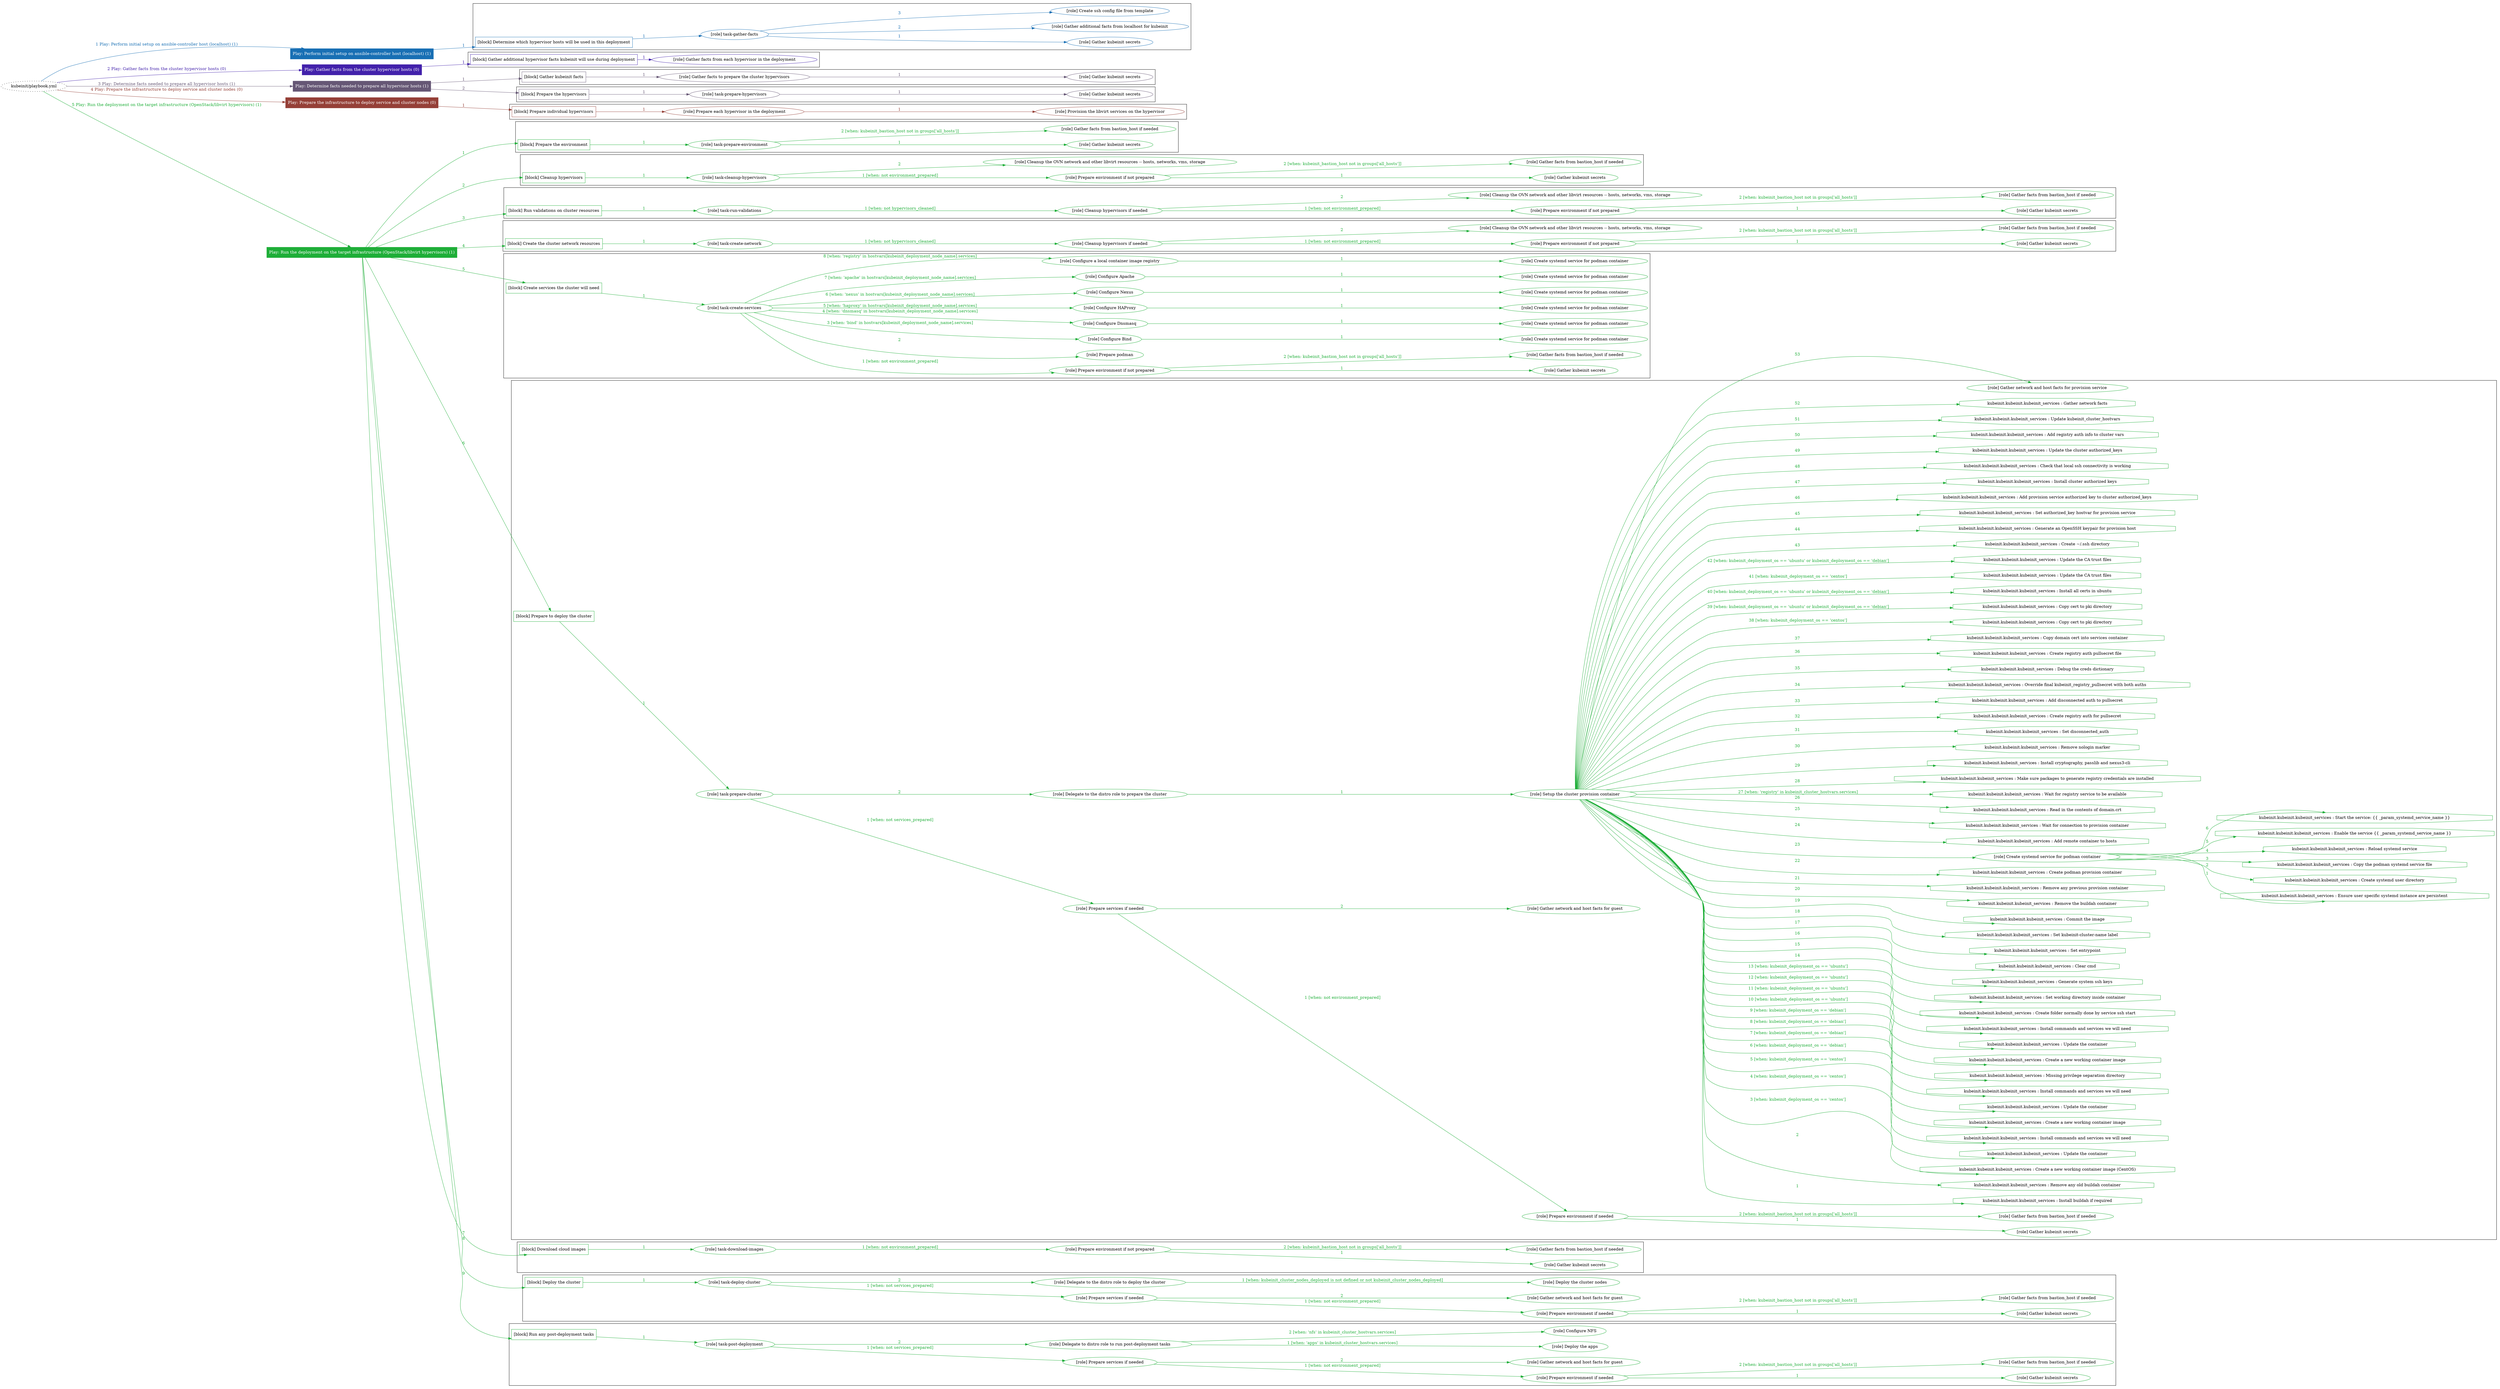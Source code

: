 digraph {
	graph [concentrate=true ordering=in rankdir=LR ratio=fill]
	edge [esep=5 sep=10]
	"kubeinit/playbook.yml" [URL="/home/runner/work/kubeinit/kubeinit/kubeinit/playbook.yml" id=playbook_be885d5b style=dotted]
	"kubeinit/playbook.yml" -> play_234d0d6c [label="1 Play: Perform initial setup on ansible-controller host (localhost) (1)" color="#186fb4" fontcolor="#186fb4" id=edge_play_234d0d6c labeltooltip="1 Play: Perform initial setup on ansible-controller host (localhost) (1)" tooltip="1 Play: Perform initial setup on ansible-controller host (localhost) (1)"]
	subgraph "Play: Perform initial setup on ansible-controller host (localhost) (1)" {
		play_234d0d6c [label="Play: Perform initial setup on ansible-controller host (localhost) (1)" URL="/home/runner/work/kubeinit/kubeinit/kubeinit/playbook.yml" color="#186fb4" fontcolor="#ffffff" id=play_234d0d6c shape=box style=filled tooltip=localhost]
		play_234d0d6c -> block_3573d98b [label=1 color="#186fb4" fontcolor="#186fb4" id=edge_block_3573d98b labeltooltip=1 tooltip=1]
		subgraph cluster_block_3573d98b {
			block_3573d98b [label="[block] Determine which hypervisor hosts will be used in this deployment" URL="/home/runner/work/kubeinit/kubeinit/kubeinit/playbook.yml" color="#186fb4" id=block_3573d98b labeltooltip="Determine which hypervisor hosts will be used in this deployment" shape=box tooltip="Determine which hypervisor hosts will be used in this deployment"]
			block_3573d98b -> role_62a41e89 [label="1 " color="#186fb4" fontcolor="#186fb4" id=edge_role_62a41e89 labeltooltip="1 " tooltip="1 "]
			subgraph "task-gather-facts" {
				role_62a41e89 [label="[role] task-gather-facts" URL="/home/runner/work/kubeinit/kubeinit/kubeinit/playbook.yml" color="#186fb4" id=role_62a41e89 tooltip="task-gather-facts"]
				role_62a41e89 -> role_00d839f8 [label="1 " color="#186fb4" fontcolor="#186fb4" id=edge_role_00d839f8 labeltooltip="1 " tooltip="1 "]
				subgraph "Gather kubeinit secrets" {
					role_00d839f8 [label="[role] Gather kubeinit secrets" URL="/home/runner/.ansible/collections/ansible_collections/kubeinit/kubeinit/roles/kubeinit_prepare/tasks/build_hypervisors_group.yml" color="#186fb4" id=role_00d839f8 tooltip="Gather kubeinit secrets"]
				}
				role_62a41e89 -> role_1254405f [label="2 " color="#186fb4" fontcolor="#186fb4" id=edge_role_1254405f labeltooltip="2 " tooltip="2 "]
				subgraph "Gather additional facts from localhost for kubeinit" {
					role_1254405f [label="[role] Gather additional facts from localhost for kubeinit" URL="/home/runner/.ansible/collections/ansible_collections/kubeinit/kubeinit/roles/kubeinit_prepare/tasks/build_hypervisors_group.yml" color="#186fb4" id=role_1254405f tooltip="Gather additional facts from localhost for kubeinit"]
				}
				role_62a41e89 -> role_09d52fc9 [label="3 " color="#186fb4" fontcolor="#186fb4" id=edge_role_09d52fc9 labeltooltip="3 " tooltip="3 "]
				subgraph "Create ssh config file from template" {
					role_09d52fc9 [label="[role] Create ssh config file from template" URL="/home/runner/.ansible/collections/ansible_collections/kubeinit/kubeinit/roles/kubeinit_prepare/tasks/build_hypervisors_group.yml" color="#186fb4" id=role_09d52fc9 tooltip="Create ssh config file from template"]
				}
			}
		}
	}
	"kubeinit/playbook.yml" -> play_ba769c79 [label="2 Play: Gather facts from the cluster hypervisor hosts (0)" color="#4221ab" fontcolor="#4221ab" id=edge_play_ba769c79 labeltooltip="2 Play: Gather facts from the cluster hypervisor hosts (0)" tooltip="2 Play: Gather facts from the cluster hypervisor hosts (0)"]
	subgraph "Play: Gather facts from the cluster hypervisor hosts (0)" {
		play_ba769c79 [label="Play: Gather facts from the cluster hypervisor hosts (0)" URL="/home/runner/work/kubeinit/kubeinit/kubeinit/playbook.yml" color="#4221ab" fontcolor="#ffffff" id=play_ba769c79 shape=box style=filled tooltip="Play: Gather facts from the cluster hypervisor hosts (0)"]
		play_ba769c79 -> block_ff011fb0 [label=1 color="#4221ab" fontcolor="#4221ab" id=edge_block_ff011fb0 labeltooltip=1 tooltip=1]
		subgraph cluster_block_ff011fb0 {
			block_ff011fb0 [label="[block] Gather additional hypervisor facts kubeinit will use during deployment" URL="/home/runner/work/kubeinit/kubeinit/kubeinit/playbook.yml" color="#4221ab" id=block_ff011fb0 labeltooltip="Gather additional hypervisor facts kubeinit will use during deployment" shape=box tooltip="Gather additional hypervisor facts kubeinit will use during deployment"]
			block_ff011fb0 -> role_6011d579 [label="1 " color="#4221ab" fontcolor="#4221ab" id=edge_role_6011d579 labeltooltip="1 " tooltip="1 "]
			subgraph "Gather facts from each hypervisor in the deployment" {
				role_6011d579 [label="[role] Gather facts from each hypervisor in the deployment" URL="/home/runner/work/kubeinit/kubeinit/kubeinit/playbook.yml" color="#4221ab" id=role_6011d579 tooltip="Gather facts from each hypervisor in the deployment"]
			}
		}
	}
	"kubeinit/playbook.yml" -> play_0c51709d [label="3 Play: Determine facts needed to prepare all hypervisor hosts (1)" color="#665775" fontcolor="#665775" id=edge_play_0c51709d labeltooltip="3 Play: Determine facts needed to prepare all hypervisor hosts (1)" tooltip="3 Play: Determine facts needed to prepare all hypervisor hosts (1)"]
	subgraph "Play: Determine facts needed to prepare all hypervisor hosts (1)" {
		play_0c51709d [label="Play: Determine facts needed to prepare all hypervisor hosts (1)" URL="/home/runner/work/kubeinit/kubeinit/kubeinit/playbook.yml" color="#665775" fontcolor="#ffffff" id=play_0c51709d shape=box style=filled tooltip=localhost]
		play_0c51709d -> block_f2ba2778 [label=1 color="#665775" fontcolor="#665775" id=edge_block_f2ba2778 labeltooltip=1 tooltip=1]
		subgraph cluster_block_f2ba2778 {
			block_f2ba2778 [label="[block] Gather kubeinit facts" URL="/home/runner/work/kubeinit/kubeinit/kubeinit/playbook.yml" color="#665775" id=block_f2ba2778 labeltooltip="Gather kubeinit facts" shape=box tooltip="Gather kubeinit facts"]
			block_f2ba2778 -> role_a8d99f77 [label="1 " color="#665775" fontcolor="#665775" id=edge_role_a8d99f77 labeltooltip="1 " tooltip="1 "]
			subgraph "Gather facts to prepare the cluster hypervisors" {
				role_a8d99f77 [label="[role] Gather facts to prepare the cluster hypervisors" URL="/home/runner/work/kubeinit/kubeinit/kubeinit/playbook.yml" color="#665775" id=role_a8d99f77 tooltip="Gather facts to prepare the cluster hypervisors"]
				role_a8d99f77 -> role_86f403de [label="1 " color="#665775" fontcolor="#665775" id=edge_role_86f403de labeltooltip="1 " tooltip="1 "]
				subgraph "Gather kubeinit secrets" {
					role_86f403de [label="[role] Gather kubeinit secrets" URL="/home/runner/.ansible/collections/ansible_collections/kubeinit/kubeinit/roles/kubeinit_prepare/tasks/gather_kubeinit_facts.yml" color="#665775" id=role_86f403de tooltip="Gather kubeinit secrets"]
				}
			}
		}
		play_0c51709d -> block_ca4abb73 [label=2 color="#665775" fontcolor="#665775" id=edge_block_ca4abb73 labeltooltip=2 tooltip=2]
		subgraph cluster_block_ca4abb73 {
			block_ca4abb73 [label="[block] Prepare the hypervisors" URL="/home/runner/work/kubeinit/kubeinit/kubeinit/playbook.yml" color="#665775" id=block_ca4abb73 labeltooltip="Prepare the hypervisors" shape=box tooltip="Prepare the hypervisors"]
			block_ca4abb73 -> role_b69ef0b2 [label="1 " color="#665775" fontcolor="#665775" id=edge_role_b69ef0b2 labeltooltip="1 " tooltip="1 "]
			subgraph "task-prepare-hypervisors" {
				role_b69ef0b2 [label="[role] task-prepare-hypervisors" URL="/home/runner/work/kubeinit/kubeinit/kubeinit/playbook.yml" color="#665775" id=role_b69ef0b2 tooltip="task-prepare-hypervisors"]
				role_b69ef0b2 -> role_adbc7c8b [label="1 " color="#665775" fontcolor="#665775" id=edge_role_adbc7c8b labeltooltip="1 " tooltip="1 "]
				subgraph "Gather kubeinit secrets" {
					role_adbc7c8b [label="[role] Gather kubeinit secrets" URL="/home/runner/.ansible/collections/ansible_collections/kubeinit/kubeinit/roles/kubeinit_prepare/tasks/gather_kubeinit_facts.yml" color="#665775" id=role_adbc7c8b tooltip="Gather kubeinit secrets"]
				}
			}
		}
	}
	"kubeinit/playbook.yml" -> play_f816f9a1 [label="4 Play: Prepare the infrastructure to deploy service and cluster nodes (0)" color="#953f37" fontcolor="#953f37" id=edge_play_f816f9a1 labeltooltip="4 Play: Prepare the infrastructure to deploy service and cluster nodes (0)" tooltip="4 Play: Prepare the infrastructure to deploy service and cluster nodes (0)"]
	subgraph "Play: Prepare the infrastructure to deploy service and cluster nodes (0)" {
		play_f816f9a1 [label="Play: Prepare the infrastructure to deploy service and cluster nodes (0)" URL="/home/runner/work/kubeinit/kubeinit/kubeinit/playbook.yml" color="#953f37" fontcolor="#ffffff" id=play_f816f9a1 shape=box style=filled tooltip="Play: Prepare the infrastructure to deploy service and cluster nodes (0)"]
		play_f816f9a1 -> block_cb5bffe7 [label=1 color="#953f37" fontcolor="#953f37" id=edge_block_cb5bffe7 labeltooltip=1 tooltip=1]
		subgraph cluster_block_cb5bffe7 {
			block_cb5bffe7 [label="[block] Prepare individual hypervisors" URL="/home/runner/work/kubeinit/kubeinit/kubeinit/playbook.yml" color="#953f37" id=block_cb5bffe7 labeltooltip="Prepare individual hypervisors" shape=box tooltip="Prepare individual hypervisors"]
			block_cb5bffe7 -> role_519dc2b6 [label="1 " color="#953f37" fontcolor="#953f37" id=edge_role_519dc2b6 labeltooltip="1 " tooltip="1 "]
			subgraph "Prepare each hypervisor in the deployment" {
				role_519dc2b6 [label="[role] Prepare each hypervisor in the deployment" URL="/home/runner/work/kubeinit/kubeinit/kubeinit/playbook.yml" color="#953f37" id=role_519dc2b6 tooltip="Prepare each hypervisor in the deployment"]
				role_519dc2b6 -> role_a39c108f [label="1 " color="#953f37" fontcolor="#953f37" id=edge_role_a39c108f labeltooltip="1 " tooltip="1 "]
				subgraph "Provision the libvirt services on the hypervisor" {
					role_a39c108f [label="[role] Provision the libvirt services on the hypervisor" URL="/home/runner/.ansible/collections/ansible_collections/kubeinit/kubeinit/roles/kubeinit_prepare/tasks/prepare_hypervisor.yml" color="#953f37" id=role_a39c108f tooltip="Provision the libvirt services on the hypervisor"]
				}
			}
		}
	}
	"kubeinit/playbook.yml" -> play_0a33b028 [label="5 Play: Run the deployment on the target infrastructure (OpenStack/libvirt hypervisors) (1)" color="#1eae38" fontcolor="#1eae38" id=edge_play_0a33b028 labeltooltip="5 Play: Run the deployment on the target infrastructure (OpenStack/libvirt hypervisors) (1)" tooltip="5 Play: Run the deployment on the target infrastructure (OpenStack/libvirt hypervisors) (1)"]
	subgraph "Play: Run the deployment on the target infrastructure (OpenStack/libvirt hypervisors) (1)" {
		play_0a33b028 [label="Play: Run the deployment on the target infrastructure (OpenStack/libvirt hypervisors) (1)" URL="/home/runner/work/kubeinit/kubeinit/kubeinit/playbook.yml" color="#1eae38" fontcolor="#ffffff" id=play_0a33b028 shape=box style=filled tooltip=localhost]
		play_0a33b028 -> block_5c97b994 [label=1 color="#1eae38" fontcolor="#1eae38" id=edge_block_5c97b994 labeltooltip=1 tooltip=1]
		subgraph cluster_block_5c97b994 {
			block_5c97b994 [label="[block] Prepare the environment" URL="/home/runner/work/kubeinit/kubeinit/kubeinit/playbook.yml" color="#1eae38" id=block_5c97b994 labeltooltip="Prepare the environment" shape=box tooltip="Prepare the environment"]
			block_5c97b994 -> role_abaa0d7b [label="1 " color="#1eae38" fontcolor="#1eae38" id=edge_role_abaa0d7b labeltooltip="1 " tooltip="1 "]
			subgraph "task-prepare-environment" {
				role_abaa0d7b [label="[role] task-prepare-environment" URL="/home/runner/work/kubeinit/kubeinit/kubeinit/playbook.yml" color="#1eae38" id=role_abaa0d7b tooltip="task-prepare-environment"]
				role_abaa0d7b -> role_66531cac [label="1 " color="#1eae38" fontcolor="#1eae38" id=edge_role_66531cac labeltooltip="1 " tooltip="1 "]
				subgraph "Gather kubeinit secrets" {
					role_66531cac [label="[role] Gather kubeinit secrets" URL="/home/runner/.ansible/collections/ansible_collections/kubeinit/kubeinit/roles/kubeinit_prepare/tasks/gather_kubeinit_facts.yml" color="#1eae38" id=role_66531cac tooltip="Gather kubeinit secrets"]
				}
				role_abaa0d7b -> role_a74186ab [label="2 [when: kubeinit_bastion_host not in groups['all_hosts']]" color="#1eae38" fontcolor="#1eae38" id=edge_role_a74186ab labeltooltip="2 [when: kubeinit_bastion_host not in groups['all_hosts']]" tooltip="2 [when: kubeinit_bastion_host not in groups['all_hosts']]"]
				subgraph "Gather facts from bastion_host if needed" {
					role_a74186ab [label="[role] Gather facts from bastion_host if needed" URL="/home/runner/.ansible/collections/ansible_collections/kubeinit/kubeinit/roles/kubeinit_prepare/tasks/main.yml" color="#1eae38" id=role_a74186ab tooltip="Gather facts from bastion_host if needed"]
				}
			}
		}
		play_0a33b028 -> block_e2c6db00 [label=2 color="#1eae38" fontcolor="#1eae38" id=edge_block_e2c6db00 labeltooltip=2 tooltip=2]
		subgraph cluster_block_e2c6db00 {
			block_e2c6db00 [label="[block] Cleanup hypervisors" URL="/home/runner/work/kubeinit/kubeinit/kubeinit/playbook.yml" color="#1eae38" id=block_e2c6db00 labeltooltip="Cleanup hypervisors" shape=box tooltip="Cleanup hypervisors"]
			block_e2c6db00 -> role_019ab6e2 [label="1 " color="#1eae38" fontcolor="#1eae38" id=edge_role_019ab6e2 labeltooltip="1 " tooltip="1 "]
			subgraph "task-cleanup-hypervisors" {
				role_019ab6e2 [label="[role] task-cleanup-hypervisors" URL="/home/runner/work/kubeinit/kubeinit/kubeinit/playbook.yml" color="#1eae38" id=role_019ab6e2 tooltip="task-cleanup-hypervisors"]
				role_019ab6e2 -> role_2b30c849 [label="1 [when: not environment_prepared]" color="#1eae38" fontcolor="#1eae38" id=edge_role_2b30c849 labeltooltip="1 [when: not environment_prepared]" tooltip="1 [when: not environment_prepared]"]
				subgraph "Prepare environment if not prepared" {
					role_2b30c849 [label="[role] Prepare environment if not prepared" URL="/home/runner/.ansible/collections/ansible_collections/kubeinit/kubeinit/roles/kubeinit_libvirt/tasks/cleanup_hypervisors.yml" color="#1eae38" id=role_2b30c849 tooltip="Prepare environment if not prepared"]
					role_2b30c849 -> role_ae2cd293 [label="1 " color="#1eae38" fontcolor="#1eae38" id=edge_role_ae2cd293 labeltooltip="1 " tooltip="1 "]
					subgraph "Gather kubeinit secrets" {
						role_ae2cd293 [label="[role] Gather kubeinit secrets" URL="/home/runner/.ansible/collections/ansible_collections/kubeinit/kubeinit/roles/kubeinit_prepare/tasks/gather_kubeinit_facts.yml" color="#1eae38" id=role_ae2cd293 tooltip="Gather kubeinit secrets"]
					}
					role_2b30c849 -> role_d1a3f74b [label="2 [when: kubeinit_bastion_host not in groups['all_hosts']]" color="#1eae38" fontcolor="#1eae38" id=edge_role_d1a3f74b labeltooltip="2 [when: kubeinit_bastion_host not in groups['all_hosts']]" tooltip="2 [when: kubeinit_bastion_host not in groups['all_hosts']]"]
					subgraph "Gather facts from bastion_host if needed" {
						role_d1a3f74b [label="[role] Gather facts from bastion_host if needed" URL="/home/runner/.ansible/collections/ansible_collections/kubeinit/kubeinit/roles/kubeinit_prepare/tasks/main.yml" color="#1eae38" id=role_d1a3f74b tooltip="Gather facts from bastion_host if needed"]
					}
				}
				role_019ab6e2 -> role_e59e24e6 [label="2 " color="#1eae38" fontcolor="#1eae38" id=edge_role_e59e24e6 labeltooltip="2 " tooltip="2 "]
				subgraph "Cleanup the OVN network and other libvirt resources -- hosts, networks, vms, storage" {
					role_e59e24e6 [label="[role] Cleanup the OVN network and other libvirt resources -- hosts, networks, vms, storage" URL="/home/runner/.ansible/collections/ansible_collections/kubeinit/kubeinit/roles/kubeinit_libvirt/tasks/cleanup_hypervisors.yml" color="#1eae38" id=role_e59e24e6 tooltip="Cleanup the OVN network and other libvirt resources -- hosts, networks, vms, storage"]
				}
			}
		}
		play_0a33b028 -> block_2f04bf9d [label=3 color="#1eae38" fontcolor="#1eae38" id=edge_block_2f04bf9d labeltooltip=3 tooltip=3]
		subgraph cluster_block_2f04bf9d {
			block_2f04bf9d [label="[block] Run validations on cluster resources" URL="/home/runner/work/kubeinit/kubeinit/kubeinit/playbook.yml" color="#1eae38" id=block_2f04bf9d labeltooltip="Run validations on cluster resources" shape=box tooltip="Run validations on cluster resources"]
			block_2f04bf9d -> role_84aa1f96 [label="1 " color="#1eae38" fontcolor="#1eae38" id=edge_role_84aa1f96 labeltooltip="1 " tooltip="1 "]
			subgraph "task-run-validations" {
				role_84aa1f96 [label="[role] task-run-validations" URL="/home/runner/work/kubeinit/kubeinit/kubeinit/playbook.yml" color="#1eae38" id=role_84aa1f96 tooltip="task-run-validations"]
				role_84aa1f96 -> role_05f3c4f2 [label="1 [when: not hypervisors_cleaned]" color="#1eae38" fontcolor="#1eae38" id=edge_role_05f3c4f2 labeltooltip="1 [when: not hypervisors_cleaned]" tooltip="1 [when: not hypervisors_cleaned]"]
				subgraph "Cleanup hypervisors if needed" {
					role_05f3c4f2 [label="[role] Cleanup hypervisors if needed" URL="/home/runner/.ansible/collections/ansible_collections/kubeinit/kubeinit/roles/kubeinit_validations/tasks/main.yml" color="#1eae38" id=role_05f3c4f2 tooltip="Cleanup hypervisors if needed"]
					role_05f3c4f2 -> role_6d15edaf [label="1 [when: not environment_prepared]" color="#1eae38" fontcolor="#1eae38" id=edge_role_6d15edaf labeltooltip="1 [when: not environment_prepared]" tooltip="1 [when: not environment_prepared]"]
					subgraph "Prepare environment if not prepared" {
						role_6d15edaf [label="[role] Prepare environment if not prepared" URL="/home/runner/.ansible/collections/ansible_collections/kubeinit/kubeinit/roles/kubeinit_libvirt/tasks/cleanup_hypervisors.yml" color="#1eae38" id=role_6d15edaf tooltip="Prepare environment if not prepared"]
						role_6d15edaf -> role_d4748ae2 [label="1 " color="#1eae38" fontcolor="#1eae38" id=edge_role_d4748ae2 labeltooltip="1 " tooltip="1 "]
						subgraph "Gather kubeinit secrets" {
							role_d4748ae2 [label="[role] Gather kubeinit secrets" URL="/home/runner/.ansible/collections/ansible_collections/kubeinit/kubeinit/roles/kubeinit_prepare/tasks/gather_kubeinit_facts.yml" color="#1eae38" id=role_d4748ae2 tooltip="Gather kubeinit secrets"]
						}
						role_6d15edaf -> role_71acadd2 [label="2 [when: kubeinit_bastion_host not in groups['all_hosts']]" color="#1eae38" fontcolor="#1eae38" id=edge_role_71acadd2 labeltooltip="2 [when: kubeinit_bastion_host not in groups['all_hosts']]" tooltip="2 [when: kubeinit_bastion_host not in groups['all_hosts']]"]
						subgraph "Gather facts from bastion_host if needed" {
							role_71acadd2 [label="[role] Gather facts from bastion_host if needed" URL="/home/runner/.ansible/collections/ansible_collections/kubeinit/kubeinit/roles/kubeinit_prepare/tasks/main.yml" color="#1eae38" id=role_71acadd2 tooltip="Gather facts from bastion_host if needed"]
						}
					}
					role_05f3c4f2 -> role_38e43e51 [label="2 " color="#1eae38" fontcolor="#1eae38" id=edge_role_38e43e51 labeltooltip="2 " tooltip="2 "]
					subgraph "Cleanup the OVN network and other libvirt resources -- hosts, networks, vms, storage" {
						role_38e43e51 [label="[role] Cleanup the OVN network and other libvirt resources -- hosts, networks, vms, storage" URL="/home/runner/.ansible/collections/ansible_collections/kubeinit/kubeinit/roles/kubeinit_libvirt/tasks/cleanup_hypervisors.yml" color="#1eae38" id=role_38e43e51 tooltip="Cleanup the OVN network and other libvirt resources -- hosts, networks, vms, storage"]
					}
				}
			}
		}
		play_0a33b028 -> block_9490ed8f [label=4 color="#1eae38" fontcolor="#1eae38" id=edge_block_9490ed8f labeltooltip=4 tooltip=4]
		subgraph cluster_block_9490ed8f {
			block_9490ed8f [label="[block] Create the cluster network resources" URL="/home/runner/work/kubeinit/kubeinit/kubeinit/playbook.yml" color="#1eae38" id=block_9490ed8f labeltooltip="Create the cluster network resources" shape=box tooltip="Create the cluster network resources"]
			block_9490ed8f -> role_414e703a [label="1 " color="#1eae38" fontcolor="#1eae38" id=edge_role_414e703a labeltooltip="1 " tooltip="1 "]
			subgraph "task-create-network" {
				role_414e703a [label="[role] task-create-network" URL="/home/runner/work/kubeinit/kubeinit/kubeinit/playbook.yml" color="#1eae38" id=role_414e703a tooltip="task-create-network"]
				role_414e703a -> role_47282045 [label="1 [when: not hypervisors_cleaned]" color="#1eae38" fontcolor="#1eae38" id=edge_role_47282045 labeltooltip="1 [when: not hypervisors_cleaned]" tooltip="1 [when: not hypervisors_cleaned]"]
				subgraph "Cleanup hypervisors if needed" {
					role_47282045 [label="[role] Cleanup hypervisors if needed" URL="/home/runner/.ansible/collections/ansible_collections/kubeinit/kubeinit/roles/kubeinit_libvirt/tasks/create_network.yml" color="#1eae38" id=role_47282045 tooltip="Cleanup hypervisors if needed"]
					role_47282045 -> role_65e94492 [label="1 [when: not environment_prepared]" color="#1eae38" fontcolor="#1eae38" id=edge_role_65e94492 labeltooltip="1 [when: not environment_prepared]" tooltip="1 [when: not environment_prepared]"]
					subgraph "Prepare environment if not prepared" {
						role_65e94492 [label="[role] Prepare environment if not prepared" URL="/home/runner/.ansible/collections/ansible_collections/kubeinit/kubeinit/roles/kubeinit_libvirt/tasks/cleanup_hypervisors.yml" color="#1eae38" id=role_65e94492 tooltip="Prepare environment if not prepared"]
						role_65e94492 -> role_ad5f3a6e [label="1 " color="#1eae38" fontcolor="#1eae38" id=edge_role_ad5f3a6e labeltooltip="1 " tooltip="1 "]
						subgraph "Gather kubeinit secrets" {
							role_ad5f3a6e [label="[role] Gather kubeinit secrets" URL="/home/runner/.ansible/collections/ansible_collections/kubeinit/kubeinit/roles/kubeinit_prepare/tasks/gather_kubeinit_facts.yml" color="#1eae38" id=role_ad5f3a6e tooltip="Gather kubeinit secrets"]
						}
						role_65e94492 -> role_248ff221 [label="2 [when: kubeinit_bastion_host not in groups['all_hosts']]" color="#1eae38" fontcolor="#1eae38" id=edge_role_248ff221 labeltooltip="2 [when: kubeinit_bastion_host not in groups['all_hosts']]" tooltip="2 [when: kubeinit_bastion_host not in groups['all_hosts']]"]
						subgraph "Gather facts from bastion_host if needed" {
							role_248ff221 [label="[role] Gather facts from bastion_host if needed" URL="/home/runner/.ansible/collections/ansible_collections/kubeinit/kubeinit/roles/kubeinit_prepare/tasks/main.yml" color="#1eae38" id=role_248ff221 tooltip="Gather facts from bastion_host if needed"]
						}
					}
					role_47282045 -> role_62c516ed [label="2 " color="#1eae38" fontcolor="#1eae38" id=edge_role_62c516ed labeltooltip="2 " tooltip="2 "]
					subgraph "Cleanup the OVN network and other libvirt resources -- hosts, networks, vms, storage" {
						role_62c516ed [label="[role] Cleanup the OVN network and other libvirt resources -- hosts, networks, vms, storage" URL="/home/runner/.ansible/collections/ansible_collections/kubeinit/kubeinit/roles/kubeinit_libvirt/tasks/cleanup_hypervisors.yml" color="#1eae38" id=role_62c516ed tooltip="Cleanup the OVN network and other libvirt resources -- hosts, networks, vms, storage"]
					}
				}
			}
		}
		play_0a33b028 -> block_3190c25e [label=5 color="#1eae38" fontcolor="#1eae38" id=edge_block_3190c25e labeltooltip=5 tooltip=5]
		subgraph cluster_block_3190c25e {
			block_3190c25e [label="[block] Create services the cluster will need" URL="/home/runner/work/kubeinit/kubeinit/kubeinit/playbook.yml" color="#1eae38" id=block_3190c25e labeltooltip="Create services the cluster will need" shape=box tooltip="Create services the cluster will need"]
			block_3190c25e -> role_9039bf13 [label="1 " color="#1eae38" fontcolor="#1eae38" id=edge_role_9039bf13 labeltooltip="1 " tooltip="1 "]
			subgraph "task-create-services" {
				role_9039bf13 [label="[role] task-create-services" URL="/home/runner/work/kubeinit/kubeinit/kubeinit/playbook.yml" color="#1eae38" id=role_9039bf13 tooltip="task-create-services"]
				role_9039bf13 -> role_e46686c9 [label="1 [when: not environment_prepared]" color="#1eae38" fontcolor="#1eae38" id=edge_role_e46686c9 labeltooltip="1 [when: not environment_prepared]" tooltip="1 [when: not environment_prepared]"]
				subgraph "Prepare environment if not prepared" {
					role_e46686c9 [label="[role] Prepare environment if not prepared" URL="/home/runner/.ansible/collections/ansible_collections/kubeinit/kubeinit/roles/kubeinit_services/tasks/main.yml" color="#1eae38" id=role_e46686c9 tooltip="Prepare environment if not prepared"]
					role_e46686c9 -> role_d4634d67 [label="1 " color="#1eae38" fontcolor="#1eae38" id=edge_role_d4634d67 labeltooltip="1 " tooltip="1 "]
					subgraph "Gather kubeinit secrets" {
						role_d4634d67 [label="[role] Gather kubeinit secrets" URL="/home/runner/.ansible/collections/ansible_collections/kubeinit/kubeinit/roles/kubeinit_prepare/tasks/gather_kubeinit_facts.yml" color="#1eae38" id=role_d4634d67 tooltip="Gather kubeinit secrets"]
					}
					role_e46686c9 -> role_c5d860af [label="2 [when: kubeinit_bastion_host not in groups['all_hosts']]" color="#1eae38" fontcolor="#1eae38" id=edge_role_c5d860af labeltooltip="2 [when: kubeinit_bastion_host not in groups['all_hosts']]" tooltip="2 [when: kubeinit_bastion_host not in groups['all_hosts']]"]
					subgraph "Gather facts from bastion_host if needed" {
						role_c5d860af [label="[role] Gather facts from bastion_host if needed" URL="/home/runner/.ansible/collections/ansible_collections/kubeinit/kubeinit/roles/kubeinit_prepare/tasks/main.yml" color="#1eae38" id=role_c5d860af tooltip="Gather facts from bastion_host if needed"]
					}
				}
				role_9039bf13 -> role_4c87476b [label="2 " color="#1eae38" fontcolor="#1eae38" id=edge_role_4c87476b labeltooltip="2 " tooltip="2 "]
				subgraph "Prepare podman" {
					role_4c87476b [label="[role] Prepare podman" URL="/home/runner/.ansible/collections/ansible_collections/kubeinit/kubeinit/roles/kubeinit_services/tasks/00_create_service_pod.yml" color="#1eae38" id=role_4c87476b tooltip="Prepare podman"]
				}
				role_9039bf13 -> role_ce8fa805 [label="3 [when: 'bind' in hostvars[kubeinit_deployment_node_name].services]" color="#1eae38" fontcolor="#1eae38" id=edge_role_ce8fa805 labeltooltip="3 [when: 'bind' in hostvars[kubeinit_deployment_node_name].services]" tooltip="3 [when: 'bind' in hostvars[kubeinit_deployment_node_name].services]"]
				subgraph "Configure Bind" {
					role_ce8fa805 [label="[role] Configure Bind" URL="/home/runner/.ansible/collections/ansible_collections/kubeinit/kubeinit/roles/kubeinit_services/tasks/start_services_containers.yml" color="#1eae38" id=role_ce8fa805 tooltip="Configure Bind"]
					role_ce8fa805 -> role_8026f71a [label="1 " color="#1eae38" fontcolor="#1eae38" id=edge_role_8026f71a labeltooltip="1 " tooltip="1 "]
					subgraph "Create systemd service for podman container" {
						role_8026f71a [label="[role] Create systemd service for podman container" URL="/home/runner/.ansible/collections/ansible_collections/kubeinit/kubeinit/roles/kubeinit_bind/tasks/main.yml" color="#1eae38" id=role_8026f71a tooltip="Create systemd service for podman container"]
					}
				}
				role_9039bf13 -> role_471d72bd [label="4 [when: 'dnsmasq' in hostvars[kubeinit_deployment_node_name].services]" color="#1eae38" fontcolor="#1eae38" id=edge_role_471d72bd labeltooltip="4 [when: 'dnsmasq' in hostvars[kubeinit_deployment_node_name].services]" tooltip="4 [when: 'dnsmasq' in hostvars[kubeinit_deployment_node_name].services]"]
				subgraph "Configure Dnsmasq" {
					role_471d72bd [label="[role] Configure Dnsmasq" URL="/home/runner/.ansible/collections/ansible_collections/kubeinit/kubeinit/roles/kubeinit_services/tasks/start_services_containers.yml" color="#1eae38" id=role_471d72bd tooltip="Configure Dnsmasq"]
					role_471d72bd -> role_107b9a16 [label="1 " color="#1eae38" fontcolor="#1eae38" id=edge_role_107b9a16 labeltooltip="1 " tooltip="1 "]
					subgraph "Create systemd service for podman container" {
						role_107b9a16 [label="[role] Create systemd service for podman container" URL="/home/runner/.ansible/collections/ansible_collections/kubeinit/kubeinit/roles/kubeinit_dnsmasq/tasks/main.yml" color="#1eae38" id=role_107b9a16 tooltip="Create systemd service for podman container"]
					}
				}
				role_9039bf13 -> role_b4d20835 [label="5 [when: 'haproxy' in hostvars[kubeinit_deployment_node_name].services]" color="#1eae38" fontcolor="#1eae38" id=edge_role_b4d20835 labeltooltip="5 [when: 'haproxy' in hostvars[kubeinit_deployment_node_name].services]" tooltip="5 [when: 'haproxy' in hostvars[kubeinit_deployment_node_name].services]"]
				subgraph "Configure HAProxy" {
					role_b4d20835 [label="[role] Configure HAProxy" URL="/home/runner/.ansible/collections/ansible_collections/kubeinit/kubeinit/roles/kubeinit_services/tasks/start_services_containers.yml" color="#1eae38" id=role_b4d20835 tooltip="Configure HAProxy"]
					role_b4d20835 -> role_9d8a6856 [label="1 " color="#1eae38" fontcolor="#1eae38" id=edge_role_9d8a6856 labeltooltip="1 " tooltip="1 "]
					subgraph "Create systemd service for podman container" {
						role_9d8a6856 [label="[role] Create systemd service for podman container" URL="/home/runner/.ansible/collections/ansible_collections/kubeinit/kubeinit/roles/kubeinit_haproxy/tasks/main.yml" color="#1eae38" id=role_9d8a6856 tooltip="Create systemd service for podman container"]
					}
				}
				role_9039bf13 -> role_e8eb3bf9 [label="6 [when: 'nexus' in hostvars[kubeinit_deployment_node_name].services]" color="#1eae38" fontcolor="#1eae38" id=edge_role_e8eb3bf9 labeltooltip="6 [when: 'nexus' in hostvars[kubeinit_deployment_node_name].services]" tooltip="6 [when: 'nexus' in hostvars[kubeinit_deployment_node_name].services]"]
				subgraph "Configure Nexus" {
					role_e8eb3bf9 [label="[role] Configure Nexus" URL="/home/runner/.ansible/collections/ansible_collections/kubeinit/kubeinit/roles/kubeinit_services/tasks/start_services_containers.yml" color="#1eae38" id=role_e8eb3bf9 tooltip="Configure Nexus"]
					role_e8eb3bf9 -> role_3c70b875 [label="1 " color="#1eae38" fontcolor="#1eae38" id=edge_role_3c70b875 labeltooltip="1 " tooltip="1 "]
					subgraph "Create systemd service for podman container" {
						role_3c70b875 [label="[role] Create systemd service for podman container" URL="/home/runner/.ansible/collections/ansible_collections/kubeinit/kubeinit/roles/kubeinit_nexus/tasks/main.yml" color="#1eae38" id=role_3c70b875 tooltip="Create systemd service for podman container"]
					}
				}
				role_9039bf13 -> role_09670816 [label="7 [when: 'apache' in hostvars[kubeinit_deployment_node_name].services]" color="#1eae38" fontcolor="#1eae38" id=edge_role_09670816 labeltooltip="7 [when: 'apache' in hostvars[kubeinit_deployment_node_name].services]" tooltip="7 [when: 'apache' in hostvars[kubeinit_deployment_node_name].services]"]
				subgraph "Configure Apache" {
					role_09670816 [label="[role] Configure Apache" URL="/home/runner/.ansible/collections/ansible_collections/kubeinit/kubeinit/roles/kubeinit_services/tasks/start_services_containers.yml" color="#1eae38" id=role_09670816 tooltip="Configure Apache"]
					role_09670816 -> role_8cea81fb [label="1 " color="#1eae38" fontcolor="#1eae38" id=edge_role_8cea81fb labeltooltip="1 " tooltip="1 "]
					subgraph "Create systemd service for podman container" {
						role_8cea81fb [label="[role] Create systemd service for podman container" URL="/home/runner/.ansible/collections/ansible_collections/kubeinit/kubeinit/roles/kubeinit_apache/tasks/main.yml" color="#1eae38" id=role_8cea81fb tooltip="Create systemd service for podman container"]
					}
				}
				role_9039bf13 -> role_7a27b7d7 [label="8 [when: 'registry' in hostvars[kubeinit_deployment_node_name].services]" color="#1eae38" fontcolor="#1eae38" id=edge_role_7a27b7d7 labeltooltip="8 [when: 'registry' in hostvars[kubeinit_deployment_node_name].services]" tooltip="8 [when: 'registry' in hostvars[kubeinit_deployment_node_name].services]"]
				subgraph "Configure a local container image registry" {
					role_7a27b7d7 [label="[role] Configure a local container image registry" URL="/home/runner/.ansible/collections/ansible_collections/kubeinit/kubeinit/roles/kubeinit_services/tasks/start_services_containers.yml" color="#1eae38" id=role_7a27b7d7 tooltip="Configure a local container image registry"]
					role_7a27b7d7 -> role_6f2c1e39 [label="1 " color="#1eae38" fontcolor="#1eae38" id=edge_role_6f2c1e39 labeltooltip="1 " tooltip="1 "]
					subgraph "Create systemd service for podman container" {
						role_6f2c1e39 [label="[role] Create systemd service for podman container" URL="/home/runner/.ansible/collections/ansible_collections/kubeinit/kubeinit/roles/kubeinit_registry/tasks/main.yml" color="#1eae38" id=role_6f2c1e39 tooltip="Create systemd service for podman container"]
					}
				}
			}
		}
		play_0a33b028 -> block_ee991e2c [label=6 color="#1eae38" fontcolor="#1eae38" id=edge_block_ee991e2c labeltooltip=6 tooltip=6]
		subgraph cluster_block_ee991e2c {
			block_ee991e2c [label="[block] Prepare to deploy the cluster" URL="/home/runner/work/kubeinit/kubeinit/kubeinit/playbook.yml" color="#1eae38" id=block_ee991e2c labeltooltip="Prepare to deploy the cluster" shape=box tooltip="Prepare to deploy the cluster"]
			block_ee991e2c -> role_babbc062 [label="1 " color="#1eae38" fontcolor="#1eae38" id=edge_role_babbc062 labeltooltip="1 " tooltip="1 "]
			subgraph "task-prepare-cluster" {
				role_babbc062 [label="[role] task-prepare-cluster" URL="/home/runner/work/kubeinit/kubeinit/kubeinit/playbook.yml" color="#1eae38" id=role_babbc062 tooltip="task-prepare-cluster"]
				role_babbc062 -> role_88370147 [label="1 [when: not services_prepared]" color="#1eae38" fontcolor="#1eae38" id=edge_role_88370147 labeltooltip="1 [when: not services_prepared]" tooltip="1 [when: not services_prepared]"]
				subgraph "Prepare services if needed" {
					role_88370147 [label="[role] Prepare services if needed" URL="/home/runner/.ansible/collections/ansible_collections/kubeinit/kubeinit/roles/kubeinit_prepare/tasks/prepare_cluster.yml" color="#1eae38" id=role_88370147 tooltip="Prepare services if needed"]
					role_88370147 -> role_0e81866a [label="1 [when: not environment_prepared]" color="#1eae38" fontcolor="#1eae38" id=edge_role_0e81866a labeltooltip="1 [when: not environment_prepared]" tooltip="1 [when: not environment_prepared]"]
					subgraph "Prepare environment if needed" {
						role_0e81866a [label="[role] Prepare environment if needed" URL="/home/runner/.ansible/collections/ansible_collections/kubeinit/kubeinit/roles/kubeinit_services/tasks/prepare_services.yml" color="#1eae38" id=role_0e81866a tooltip="Prepare environment if needed"]
						role_0e81866a -> role_9524cd68 [label="1 " color="#1eae38" fontcolor="#1eae38" id=edge_role_9524cd68 labeltooltip="1 " tooltip="1 "]
						subgraph "Gather kubeinit secrets" {
							role_9524cd68 [label="[role] Gather kubeinit secrets" URL="/home/runner/.ansible/collections/ansible_collections/kubeinit/kubeinit/roles/kubeinit_prepare/tasks/gather_kubeinit_facts.yml" color="#1eae38" id=role_9524cd68 tooltip="Gather kubeinit secrets"]
						}
						role_0e81866a -> role_2135380b [label="2 [when: kubeinit_bastion_host not in groups['all_hosts']]" color="#1eae38" fontcolor="#1eae38" id=edge_role_2135380b labeltooltip="2 [when: kubeinit_bastion_host not in groups['all_hosts']]" tooltip="2 [when: kubeinit_bastion_host not in groups['all_hosts']]"]
						subgraph "Gather facts from bastion_host if needed" {
							role_2135380b [label="[role] Gather facts from bastion_host if needed" URL="/home/runner/.ansible/collections/ansible_collections/kubeinit/kubeinit/roles/kubeinit_prepare/tasks/main.yml" color="#1eae38" id=role_2135380b tooltip="Gather facts from bastion_host if needed"]
						}
					}
					role_88370147 -> role_6499d227 [label="2 " color="#1eae38" fontcolor="#1eae38" id=edge_role_6499d227 labeltooltip="2 " tooltip="2 "]
					subgraph "Gather network and host facts for guest" {
						role_6499d227 [label="[role] Gather network and host facts for guest" URL="/home/runner/.ansible/collections/ansible_collections/kubeinit/kubeinit/roles/kubeinit_services/tasks/prepare_services.yml" color="#1eae38" id=role_6499d227 tooltip="Gather network and host facts for guest"]
					}
				}
				role_babbc062 -> role_8b04a94d [label="2 " color="#1eae38" fontcolor="#1eae38" id=edge_role_8b04a94d labeltooltip="2 " tooltip="2 "]
				subgraph "Delegate to the distro role to prepare the cluster" {
					role_8b04a94d [label="[role] Delegate to the distro role to prepare the cluster" URL="/home/runner/.ansible/collections/ansible_collections/kubeinit/kubeinit/roles/kubeinit_prepare/tasks/prepare_cluster.yml" color="#1eae38" id=role_8b04a94d tooltip="Delegate to the distro role to prepare the cluster"]
					role_8b04a94d -> role_b63e4f2f [label="1 " color="#1eae38" fontcolor="#1eae38" id=edge_role_b63e4f2f labeltooltip="1 " tooltip="1 "]
					subgraph "Setup the cluster provision container" {
						role_b63e4f2f [label="[role] Setup the cluster provision container" URL="/home/runner/.ansible/collections/ansible_collections/kubeinit/kubeinit/roles/kubeinit_cdk/tasks/prepare_cluster.yml" color="#1eae38" id=role_b63e4f2f tooltip="Setup the cluster provision container"]
						task_9b138173 [label="kubeinit.kubeinit.kubeinit_services : Install buildah if required" URL="/home/runner/.ansible/collections/ansible_collections/kubeinit/kubeinit/roles/kubeinit_services/tasks/create_provision_container.yml" color="#1eae38" id=task_9b138173 shape=octagon tooltip="kubeinit.kubeinit.kubeinit_services : Install buildah if required"]
						role_b63e4f2f -> task_9b138173 [label="1 " color="#1eae38" fontcolor="#1eae38" id=edge_task_9b138173 labeltooltip="1 " tooltip="1 "]
						task_aac4c516 [label="kubeinit.kubeinit.kubeinit_services : Remove any old buildah container" URL="/home/runner/.ansible/collections/ansible_collections/kubeinit/kubeinit/roles/kubeinit_services/tasks/create_provision_container.yml" color="#1eae38" id=task_aac4c516 shape=octagon tooltip="kubeinit.kubeinit.kubeinit_services : Remove any old buildah container"]
						role_b63e4f2f -> task_aac4c516 [label="2 " color="#1eae38" fontcolor="#1eae38" id=edge_task_aac4c516 labeltooltip="2 " tooltip="2 "]
						task_176d9289 [label="kubeinit.kubeinit.kubeinit_services : Create a new working container image (CentOS)" URL="/home/runner/.ansible/collections/ansible_collections/kubeinit/kubeinit/roles/kubeinit_services/tasks/create_provision_container.yml" color="#1eae38" id=task_176d9289 shape=octagon tooltip="kubeinit.kubeinit.kubeinit_services : Create a new working container image (CentOS)"]
						role_b63e4f2f -> task_176d9289 [label="3 [when: kubeinit_deployment_os == 'centos']" color="#1eae38" fontcolor="#1eae38" id=edge_task_176d9289 labeltooltip="3 [when: kubeinit_deployment_os == 'centos']" tooltip="3 [when: kubeinit_deployment_os == 'centos']"]
						task_b278aa5d [label="kubeinit.kubeinit.kubeinit_services : Update the container" URL="/home/runner/.ansible/collections/ansible_collections/kubeinit/kubeinit/roles/kubeinit_services/tasks/create_provision_container.yml" color="#1eae38" id=task_b278aa5d shape=octagon tooltip="kubeinit.kubeinit.kubeinit_services : Update the container"]
						role_b63e4f2f -> task_b278aa5d [label="4 [when: kubeinit_deployment_os == 'centos']" color="#1eae38" fontcolor="#1eae38" id=edge_task_b278aa5d labeltooltip="4 [when: kubeinit_deployment_os == 'centos']" tooltip="4 [when: kubeinit_deployment_os == 'centos']"]
						task_ec6197a8 [label="kubeinit.kubeinit.kubeinit_services : Install commands and services we will need" URL="/home/runner/.ansible/collections/ansible_collections/kubeinit/kubeinit/roles/kubeinit_services/tasks/create_provision_container.yml" color="#1eae38" id=task_ec6197a8 shape=octagon tooltip="kubeinit.kubeinit.kubeinit_services : Install commands and services we will need"]
						role_b63e4f2f -> task_ec6197a8 [label="5 [when: kubeinit_deployment_os == 'centos']" color="#1eae38" fontcolor="#1eae38" id=edge_task_ec6197a8 labeltooltip="5 [when: kubeinit_deployment_os == 'centos']" tooltip="5 [when: kubeinit_deployment_os == 'centos']"]
						task_60c77113 [label="kubeinit.kubeinit.kubeinit_services : Create a new working container image" URL="/home/runner/.ansible/collections/ansible_collections/kubeinit/kubeinit/roles/kubeinit_services/tasks/create_provision_container.yml" color="#1eae38" id=task_60c77113 shape=octagon tooltip="kubeinit.kubeinit.kubeinit_services : Create a new working container image"]
						role_b63e4f2f -> task_60c77113 [label="6 [when: kubeinit_deployment_os == 'debian']" color="#1eae38" fontcolor="#1eae38" id=edge_task_60c77113 labeltooltip="6 [when: kubeinit_deployment_os == 'debian']" tooltip="6 [when: kubeinit_deployment_os == 'debian']"]
						task_6f69bbe4 [label="kubeinit.kubeinit.kubeinit_services : Update the container" URL="/home/runner/.ansible/collections/ansible_collections/kubeinit/kubeinit/roles/kubeinit_services/tasks/create_provision_container.yml" color="#1eae38" id=task_6f69bbe4 shape=octagon tooltip="kubeinit.kubeinit.kubeinit_services : Update the container"]
						role_b63e4f2f -> task_6f69bbe4 [label="7 [when: kubeinit_deployment_os == 'debian']" color="#1eae38" fontcolor="#1eae38" id=edge_task_6f69bbe4 labeltooltip="7 [when: kubeinit_deployment_os == 'debian']" tooltip="7 [when: kubeinit_deployment_os == 'debian']"]
						task_35d38a7e [label="kubeinit.kubeinit.kubeinit_services : Install commands and services we will need" URL="/home/runner/.ansible/collections/ansible_collections/kubeinit/kubeinit/roles/kubeinit_services/tasks/create_provision_container.yml" color="#1eae38" id=task_35d38a7e shape=octagon tooltip="kubeinit.kubeinit.kubeinit_services : Install commands and services we will need"]
						role_b63e4f2f -> task_35d38a7e [label="8 [when: kubeinit_deployment_os == 'debian']" color="#1eae38" fontcolor="#1eae38" id=edge_task_35d38a7e labeltooltip="8 [when: kubeinit_deployment_os == 'debian']" tooltip="8 [when: kubeinit_deployment_os == 'debian']"]
						task_f82bdd2b [label="kubeinit.kubeinit.kubeinit_services : Missing privilege separation directory" URL="/home/runner/.ansible/collections/ansible_collections/kubeinit/kubeinit/roles/kubeinit_services/tasks/create_provision_container.yml" color="#1eae38" id=task_f82bdd2b shape=octagon tooltip="kubeinit.kubeinit.kubeinit_services : Missing privilege separation directory"]
						role_b63e4f2f -> task_f82bdd2b [label="9 [when: kubeinit_deployment_os == 'debian']" color="#1eae38" fontcolor="#1eae38" id=edge_task_f82bdd2b labeltooltip="9 [when: kubeinit_deployment_os == 'debian']" tooltip="9 [when: kubeinit_deployment_os == 'debian']"]
						task_36f33c1a [label="kubeinit.kubeinit.kubeinit_services : Create a new working container image" URL="/home/runner/.ansible/collections/ansible_collections/kubeinit/kubeinit/roles/kubeinit_services/tasks/create_provision_container.yml" color="#1eae38" id=task_36f33c1a shape=octagon tooltip="kubeinit.kubeinit.kubeinit_services : Create a new working container image"]
						role_b63e4f2f -> task_36f33c1a [label="10 [when: kubeinit_deployment_os == 'ubuntu']" color="#1eae38" fontcolor="#1eae38" id=edge_task_36f33c1a labeltooltip="10 [when: kubeinit_deployment_os == 'ubuntu']" tooltip="10 [when: kubeinit_deployment_os == 'ubuntu']"]
						task_b9f6e6ec [label="kubeinit.kubeinit.kubeinit_services : Update the container" URL="/home/runner/.ansible/collections/ansible_collections/kubeinit/kubeinit/roles/kubeinit_services/tasks/create_provision_container.yml" color="#1eae38" id=task_b9f6e6ec shape=octagon tooltip="kubeinit.kubeinit.kubeinit_services : Update the container"]
						role_b63e4f2f -> task_b9f6e6ec [label="11 [when: kubeinit_deployment_os == 'ubuntu']" color="#1eae38" fontcolor="#1eae38" id=edge_task_b9f6e6ec labeltooltip="11 [when: kubeinit_deployment_os == 'ubuntu']" tooltip="11 [when: kubeinit_deployment_os == 'ubuntu']"]
						task_36c22ebe [label="kubeinit.kubeinit.kubeinit_services : Install commands and services we will need" URL="/home/runner/.ansible/collections/ansible_collections/kubeinit/kubeinit/roles/kubeinit_services/tasks/create_provision_container.yml" color="#1eae38" id=task_36c22ebe shape=octagon tooltip="kubeinit.kubeinit.kubeinit_services : Install commands and services we will need"]
						role_b63e4f2f -> task_36c22ebe [label="12 [when: kubeinit_deployment_os == 'ubuntu']" color="#1eae38" fontcolor="#1eae38" id=edge_task_36c22ebe labeltooltip="12 [when: kubeinit_deployment_os == 'ubuntu']" tooltip="12 [when: kubeinit_deployment_os == 'ubuntu']"]
						task_3b37c565 [label="kubeinit.kubeinit.kubeinit_services : Create folder normally done by service ssh start" URL="/home/runner/.ansible/collections/ansible_collections/kubeinit/kubeinit/roles/kubeinit_services/tasks/create_provision_container.yml" color="#1eae38" id=task_3b37c565 shape=octagon tooltip="kubeinit.kubeinit.kubeinit_services : Create folder normally done by service ssh start"]
						role_b63e4f2f -> task_3b37c565 [label="13 [when: kubeinit_deployment_os == 'ubuntu']" color="#1eae38" fontcolor="#1eae38" id=edge_task_3b37c565 labeltooltip="13 [when: kubeinit_deployment_os == 'ubuntu']" tooltip="13 [when: kubeinit_deployment_os == 'ubuntu']"]
						task_bcf9b2e3 [label="kubeinit.kubeinit.kubeinit_services : Set working directory inside container" URL="/home/runner/.ansible/collections/ansible_collections/kubeinit/kubeinit/roles/kubeinit_services/tasks/create_provision_container.yml" color="#1eae38" id=task_bcf9b2e3 shape=octagon tooltip="kubeinit.kubeinit.kubeinit_services : Set working directory inside container"]
						role_b63e4f2f -> task_bcf9b2e3 [label="14 " color="#1eae38" fontcolor="#1eae38" id=edge_task_bcf9b2e3 labeltooltip="14 " tooltip="14 "]
						task_3c0c8b92 [label="kubeinit.kubeinit.kubeinit_services : Generate system ssh keys" URL="/home/runner/.ansible/collections/ansible_collections/kubeinit/kubeinit/roles/kubeinit_services/tasks/create_provision_container.yml" color="#1eae38" id=task_3c0c8b92 shape=octagon tooltip="kubeinit.kubeinit.kubeinit_services : Generate system ssh keys"]
						role_b63e4f2f -> task_3c0c8b92 [label="15 " color="#1eae38" fontcolor="#1eae38" id=edge_task_3c0c8b92 labeltooltip="15 " tooltip="15 "]
						task_38f28c45 [label="kubeinit.kubeinit.kubeinit_services : Clear cmd" URL="/home/runner/.ansible/collections/ansible_collections/kubeinit/kubeinit/roles/kubeinit_services/tasks/create_provision_container.yml" color="#1eae38" id=task_38f28c45 shape=octagon tooltip="kubeinit.kubeinit.kubeinit_services : Clear cmd"]
						role_b63e4f2f -> task_38f28c45 [label="16 " color="#1eae38" fontcolor="#1eae38" id=edge_task_38f28c45 labeltooltip="16 " tooltip="16 "]
						task_67f7170a [label="kubeinit.kubeinit.kubeinit_services : Set entrypoint" URL="/home/runner/.ansible/collections/ansible_collections/kubeinit/kubeinit/roles/kubeinit_services/tasks/create_provision_container.yml" color="#1eae38" id=task_67f7170a shape=octagon tooltip="kubeinit.kubeinit.kubeinit_services : Set entrypoint"]
						role_b63e4f2f -> task_67f7170a [label="17 " color="#1eae38" fontcolor="#1eae38" id=edge_task_67f7170a labeltooltip="17 " tooltip="17 "]
						task_e13cf213 [label="kubeinit.kubeinit.kubeinit_services : Set kubeinit-cluster-name label" URL="/home/runner/.ansible/collections/ansible_collections/kubeinit/kubeinit/roles/kubeinit_services/tasks/create_provision_container.yml" color="#1eae38" id=task_e13cf213 shape=octagon tooltip="kubeinit.kubeinit.kubeinit_services : Set kubeinit-cluster-name label"]
						role_b63e4f2f -> task_e13cf213 [label="18 " color="#1eae38" fontcolor="#1eae38" id=edge_task_e13cf213 labeltooltip="18 " tooltip="18 "]
						task_1692a374 [label="kubeinit.kubeinit.kubeinit_services : Commit the image" URL="/home/runner/.ansible/collections/ansible_collections/kubeinit/kubeinit/roles/kubeinit_services/tasks/create_provision_container.yml" color="#1eae38" id=task_1692a374 shape=octagon tooltip="kubeinit.kubeinit.kubeinit_services : Commit the image"]
						role_b63e4f2f -> task_1692a374 [label="19 " color="#1eae38" fontcolor="#1eae38" id=edge_task_1692a374 labeltooltip="19 " tooltip="19 "]
						task_16b09415 [label="kubeinit.kubeinit.kubeinit_services : Remove the buildah container" URL="/home/runner/.ansible/collections/ansible_collections/kubeinit/kubeinit/roles/kubeinit_services/tasks/create_provision_container.yml" color="#1eae38" id=task_16b09415 shape=octagon tooltip="kubeinit.kubeinit.kubeinit_services : Remove the buildah container"]
						role_b63e4f2f -> task_16b09415 [label="20 " color="#1eae38" fontcolor="#1eae38" id=edge_task_16b09415 labeltooltip="20 " tooltip="20 "]
						task_c20fdbcd [label="kubeinit.kubeinit.kubeinit_services : Remove any previous provision container" URL="/home/runner/.ansible/collections/ansible_collections/kubeinit/kubeinit/roles/kubeinit_services/tasks/create_provision_container.yml" color="#1eae38" id=task_c20fdbcd shape=octagon tooltip="kubeinit.kubeinit.kubeinit_services : Remove any previous provision container"]
						role_b63e4f2f -> task_c20fdbcd [label="21 " color="#1eae38" fontcolor="#1eae38" id=edge_task_c20fdbcd labeltooltip="21 " tooltip="21 "]
						task_ee83ab42 [label="kubeinit.kubeinit.kubeinit_services : Create podman provision container" URL="/home/runner/.ansible/collections/ansible_collections/kubeinit/kubeinit/roles/kubeinit_services/tasks/create_provision_container.yml" color="#1eae38" id=task_ee83ab42 shape=octagon tooltip="kubeinit.kubeinit.kubeinit_services : Create podman provision container"]
						role_b63e4f2f -> task_ee83ab42 [label="22 " color="#1eae38" fontcolor="#1eae38" id=edge_task_ee83ab42 labeltooltip="22 " tooltip="22 "]
						role_b63e4f2f -> role_3fd2b379 [label="23 " color="#1eae38" fontcolor="#1eae38" id=edge_role_3fd2b379 labeltooltip="23 " tooltip="23 "]
						subgraph "Create systemd service for podman container" {
							role_3fd2b379 [label="[role] Create systemd service for podman container" URL="/home/runner/.ansible/collections/ansible_collections/kubeinit/kubeinit/roles/kubeinit_services/tasks/create_provision_container.yml" color="#1eae38" id=role_3fd2b379 tooltip="Create systemd service for podman container"]
							task_1cad8ed7 [label="kubeinit.kubeinit.kubeinit_services : Ensure user specific systemd instance are persistent" URL="/home/runner/.ansible/collections/ansible_collections/kubeinit/kubeinit/roles/kubeinit_services/tasks/create_managed_service.yml" color="#1eae38" id=task_1cad8ed7 shape=octagon tooltip="kubeinit.kubeinit.kubeinit_services : Ensure user specific systemd instance are persistent"]
							role_3fd2b379 -> task_1cad8ed7 [label="1 " color="#1eae38" fontcolor="#1eae38" id=edge_task_1cad8ed7 labeltooltip="1 " tooltip="1 "]
							task_42b4534b [label="kubeinit.kubeinit.kubeinit_services : Create systemd user directory" URL="/home/runner/.ansible/collections/ansible_collections/kubeinit/kubeinit/roles/kubeinit_services/tasks/create_managed_service.yml" color="#1eae38" id=task_42b4534b shape=octagon tooltip="kubeinit.kubeinit.kubeinit_services : Create systemd user directory"]
							role_3fd2b379 -> task_42b4534b [label="2 " color="#1eae38" fontcolor="#1eae38" id=edge_task_42b4534b labeltooltip="2 " tooltip="2 "]
							task_e44dce15 [label="kubeinit.kubeinit.kubeinit_services : Copy the podman systemd service file" URL="/home/runner/.ansible/collections/ansible_collections/kubeinit/kubeinit/roles/kubeinit_services/tasks/create_managed_service.yml" color="#1eae38" id=task_e44dce15 shape=octagon tooltip="kubeinit.kubeinit.kubeinit_services : Copy the podman systemd service file"]
							role_3fd2b379 -> task_e44dce15 [label="3 " color="#1eae38" fontcolor="#1eae38" id=edge_task_e44dce15 labeltooltip="3 " tooltip="3 "]
							task_52946cc5 [label="kubeinit.kubeinit.kubeinit_services : Reload systemd service" URL="/home/runner/.ansible/collections/ansible_collections/kubeinit/kubeinit/roles/kubeinit_services/tasks/create_managed_service.yml" color="#1eae38" id=task_52946cc5 shape=octagon tooltip="kubeinit.kubeinit.kubeinit_services : Reload systemd service"]
							role_3fd2b379 -> task_52946cc5 [label="4 " color="#1eae38" fontcolor="#1eae38" id=edge_task_52946cc5 labeltooltip="4 " tooltip="4 "]
							task_b1d18949 [label="kubeinit.kubeinit.kubeinit_services : Enable the service {{ _param_systemd_service_name }}" URL="/home/runner/.ansible/collections/ansible_collections/kubeinit/kubeinit/roles/kubeinit_services/tasks/create_managed_service.yml" color="#1eae38" id=task_b1d18949 shape=octagon tooltip="kubeinit.kubeinit.kubeinit_services : Enable the service {{ _param_systemd_service_name }}"]
							role_3fd2b379 -> task_b1d18949 [label="5 " color="#1eae38" fontcolor="#1eae38" id=edge_task_b1d18949 labeltooltip="5 " tooltip="5 "]
							task_de85182d [label="kubeinit.kubeinit.kubeinit_services : Start the service: {{ _param_systemd_service_name }}" URL="/home/runner/.ansible/collections/ansible_collections/kubeinit/kubeinit/roles/kubeinit_services/tasks/create_managed_service.yml" color="#1eae38" id=task_de85182d shape=octagon tooltip="kubeinit.kubeinit.kubeinit_services : Start the service: {{ _param_systemd_service_name }}"]
							role_3fd2b379 -> task_de85182d [label="6 " color="#1eae38" fontcolor="#1eae38" id=edge_task_de85182d labeltooltip="6 " tooltip="6 "]
						}
						task_194a8318 [label="kubeinit.kubeinit.kubeinit_services : Add remote container to hosts" URL="/home/runner/.ansible/collections/ansible_collections/kubeinit/kubeinit/roles/kubeinit_services/tasks/create_provision_container.yml" color="#1eae38" id=task_194a8318 shape=octagon tooltip="kubeinit.kubeinit.kubeinit_services : Add remote container to hosts"]
						role_b63e4f2f -> task_194a8318 [label="24 " color="#1eae38" fontcolor="#1eae38" id=edge_task_194a8318 labeltooltip="24 " tooltip="24 "]
						task_e8796692 [label="kubeinit.kubeinit.kubeinit_services : Wait for connection to provision container" URL="/home/runner/.ansible/collections/ansible_collections/kubeinit/kubeinit/roles/kubeinit_services/tasks/create_provision_container.yml" color="#1eae38" id=task_e8796692 shape=octagon tooltip="kubeinit.kubeinit.kubeinit_services : Wait for connection to provision container"]
						role_b63e4f2f -> task_e8796692 [label="25 " color="#1eae38" fontcolor="#1eae38" id=edge_task_e8796692 labeltooltip="25 " tooltip="25 "]
						task_7f14c051 [label="kubeinit.kubeinit.kubeinit_services : Read in the contents of domain.crt" URL="/home/runner/.ansible/collections/ansible_collections/kubeinit/kubeinit/roles/kubeinit_services/tasks/create_provision_container.yml" color="#1eae38" id=task_7f14c051 shape=octagon tooltip="kubeinit.kubeinit.kubeinit_services : Read in the contents of domain.crt"]
						role_b63e4f2f -> task_7f14c051 [label="26 " color="#1eae38" fontcolor="#1eae38" id=edge_task_7f14c051 labeltooltip="26 " tooltip="26 "]
						task_a4435046 [label="kubeinit.kubeinit.kubeinit_services : Wait for registry service to be available" URL="/home/runner/.ansible/collections/ansible_collections/kubeinit/kubeinit/roles/kubeinit_services/tasks/create_provision_container.yml" color="#1eae38" id=task_a4435046 shape=octagon tooltip="kubeinit.kubeinit.kubeinit_services : Wait for registry service to be available"]
						role_b63e4f2f -> task_a4435046 [label="27 [when: 'registry' in kubeinit_cluster_hostvars.services]" color="#1eae38" fontcolor="#1eae38" id=edge_task_a4435046 labeltooltip="27 [when: 'registry' in kubeinit_cluster_hostvars.services]" tooltip="27 [when: 'registry' in kubeinit_cluster_hostvars.services]"]
						task_85ecb396 [label="kubeinit.kubeinit.kubeinit_services : Make sure packages to generate registry credentials are installed" URL="/home/runner/.ansible/collections/ansible_collections/kubeinit/kubeinit/roles/kubeinit_services/tasks/create_provision_container.yml" color="#1eae38" id=task_85ecb396 shape=octagon tooltip="kubeinit.kubeinit.kubeinit_services : Make sure packages to generate registry credentials are installed"]
						role_b63e4f2f -> task_85ecb396 [label="28 " color="#1eae38" fontcolor="#1eae38" id=edge_task_85ecb396 labeltooltip="28 " tooltip="28 "]
						task_570e5cf0 [label="kubeinit.kubeinit.kubeinit_services : Install cryptography, passlib and nexus3-cli" URL="/home/runner/.ansible/collections/ansible_collections/kubeinit/kubeinit/roles/kubeinit_services/tasks/create_provision_container.yml" color="#1eae38" id=task_570e5cf0 shape=octagon tooltip="kubeinit.kubeinit.kubeinit_services : Install cryptography, passlib and nexus3-cli"]
						role_b63e4f2f -> task_570e5cf0 [label="29 " color="#1eae38" fontcolor="#1eae38" id=edge_task_570e5cf0 labeltooltip="29 " tooltip="29 "]
						task_d42936e7 [label="kubeinit.kubeinit.kubeinit_services : Remove nologin marker" URL="/home/runner/.ansible/collections/ansible_collections/kubeinit/kubeinit/roles/kubeinit_services/tasks/create_provision_container.yml" color="#1eae38" id=task_d42936e7 shape=octagon tooltip="kubeinit.kubeinit.kubeinit_services : Remove nologin marker"]
						role_b63e4f2f -> task_d42936e7 [label="30 " color="#1eae38" fontcolor="#1eae38" id=edge_task_d42936e7 labeltooltip="30 " tooltip="30 "]
						task_02f03841 [label="kubeinit.kubeinit.kubeinit_services : Set disconnected_auth" URL="/home/runner/.ansible/collections/ansible_collections/kubeinit/kubeinit/roles/kubeinit_services/tasks/create_provision_container.yml" color="#1eae38" id=task_02f03841 shape=octagon tooltip="kubeinit.kubeinit.kubeinit_services : Set disconnected_auth"]
						role_b63e4f2f -> task_02f03841 [label="31 " color="#1eae38" fontcolor="#1eae38" id=edge_task_02f03841 labeltooltip="31 " tooltip="31 "]
						task_40e89ad6 [label="kubeinit.kubeinit.kubeinit_services : Create registry auth for pullsecret" URL="/home/runner/.ansible/collections/ansible_collections/kubeinit/kubeinit/roles/kubeinit_services/tasks/create_provision_container.yml" color="#1eae38" id=task_40e89ad6 shape=octagon tooltip="kubeinit.kubeinit.kubeinit_services : Create registry auth for pullsecret"]
						role_b63e4f2f -> task_40e89ad6 [label="32 " color="#1eae38" fontcolor="#1eae38" id=edge_task_40e89ad6 labeltooltip="32 " tooltip="32 "]
						task_ef1fcc57 [label="kubeinit.kubeinit.kubeinit_services : Add disconnected auth to pullsecret" URL="/home/runner/.ansible/collections/ansible_collections/kubeinit/kubeinit/roles/kubeinit_services/tasks/create_provision_container.yml" color="#1eae38" id=task_ef1fcc57 shape=octagon tooltip="kubeinit.kubeinit.kubeinit_services : Add disconnected auth to pullsecret"]
						role_b63e4f2f -> task_ef1fcc57 [label="33 " color="#1eae38" fontcolor="#1eae38" id=edge_task_ef1fcc57 labeltooltip="33 " tooltip="33 "]
						task_f667f75f [label="kubeinit.kubeinit.kubeinit_services : Override final kubeinit_registry_pullsecret with both auths" URL="/home/runner/.ansible/collections/ansible_collections/kubeinit/kubeinit/roles/kubeinit_services/tasks/create_provision_container.yml" color="#1eae38" id=task_f667f75f shape=octagon tooltip="kubeinit.kubeinit.kubeinit_services : Override final kubeinit_registry_pullsecret with both auths"]
						role_b63e4f2f -> task_f667f75f [label="34 " color="#1eae38" fontcolor="#1eae38" id=edge_task_f667f75f labeltooltip="34 " tooltip="34 "]
						task_0f989e43 [label="kubeinit.kubeinit.kubeinit_services : Debug the creds dictionary" URL="/home/runner/.ansible/collections/ansible_collections/kubeinit/kubeinit/roles/kubeinit_services/tasks/create_provision_container.yml" color="#1eae38" id=task_0f989e43 shape=octagon tooltip="kubeinit.kubeinit.kubeinit_services : Debug the creds dictionary"]
						role_b63e4f2f -> task_0f989e43 [label="35 " color="#1eae38" fontcolor="#1eae38" id=edge_task_0f989e43 labeltooltip="35 " tooltip="35 "]
						task_9ac90ce7 [label="kubeinit.kubeinit.kubeinit_services : Create registry auth pullsecret file" URL="/home/runner/.ansible/collections/ansible_collections/kubeinit/kubeinit/roles/kubeinit_services/tasks/create_provision_container.yml" color="#1eae38" id=task_9ac90ce7 shape=octagon tooltip="kubeinit.kubeinit.kubeinit_services : Create registry auth pullsecret file"]
						role_b63e4f2f -> task_9ac90ce7 [label="36 " color="#1eae38" fontcolor="#1eae38" id=edge_task_9ac90ce7 labeltooltip="36 " tooltip="36 "]
						task_362bbc0d [label="kubeinit.kubeinit.kubeinit_services : Copy domain cert into services container" URL="/home/runner/.ansible/collections/ansible_collections/kubeinit/kubeinit/roles/kubeinit_services/tasks/create_provision_container.yml" color="#1eae38" id=task_362bbc0d shape=octagon tooltip="kubeinit.kubeinit.kubeinit_services : Copy domain cert into services container"]
						role_b63e4f2f -> task_362bbc0d [label="37 " color="#1eae38" fontcolor="#1eae38" id=edge_task_362bbc0d labeltooltip="37 " tooltip="37 "]
						task_2d45cd61 [label="kubeinit.kubeinit.kubeinit_services : Copy cert to pki directory" URL="/home/runner/.ansible/collections/ansible_collections/kubeinit/kubeinit/roles/kubeinit_services/tasks/create_provision_container.yml" color="#1eae38" id=task_2d45cd61 shape=octagon tooltip="kubeinit.kubeinit.kubeinit_services : Copy cert to pki directory"]
						role_b63e4f2f -> task_2d45cd61 [label="38 [when: kubeinit_deployment_os == 'centos']" color="#1eae38" fontcolor="#1eae38" id=edge_task_2d45cd61 labeltooltip="38 [when: kubeinit_deployment_os == 'centos']" tooltip="38 [when: kubeinit_deployment_os == 'centos']"]
						task_d7e85e83 [label="kubeinit.kubeinit.kubeinit_services : Copy cert to pki directory" URL="/home/runner/.ansible/collections/ansible_collections/kubeinit/kubeinit/roles/kubeinit_services/tasks/create_provision_container.yml" color="#1eae38" id=task_d7e85e83 shape=octagon tooltip="kubeinit.kubeinit.kubeinit_services : Copy cert to pki directory"]
						role_b63e4f2f -> task_d7e85e83 [label="39 [when: kubeinit_deployment_os == 'ubuntu' or kubeinit_deployment_os == 'debian']" color="#1eae38" fontcolor="#1eae38" id=edge_task_d7e85e83 labeltooltip="39 [when: kubeinit_deployment_os == 'ubuntu' or kubeinit_deployment_os == 'debian']" tooltip="39 [when: kubeinit_deployment_os == 'ubuntu' or kubeinit_deployment_os == 'debian']"]
						task_d13582b9 [label="kubeinit.kubeinit.kubeinit_services : Install all certs in ubuntu" URL="/home/runner/.ansible/collections/ansible_collections/kubeinit/kubeinit/roles/kubeinit_services/tasks/create_provision_container.yml" color="#1eae38" id=task_d13582b9 shape=octagon tooltip="kubeinit.kubeinit.kubeinit_services : Install all certs in ubuntu"]
						role_b63e4f2f -> task_d13582b9 [label="40 [when: kubeinit_deployment_os == 'ubuntu' or kubeinit_deployment_os == 'debian']" color="#1eae38" fontcolor="#1eae38" id=edge_task_d13582b9 labeltooltip="40 [when: kubeinit_deployment_os == 'ubuntu' or kubeinit_deployment_os == 'debian']" tooltip="40 [when: kubeinit_deployment_os == 'ubuntu' or kubeinit_deployment_os == 'debian']"]
						task_d13b89ce [label="kubeinit.kubeinit.kubeinit_services : Update the CA trust files" URL="/home/runner/.ansible/collections/ansible_collections/kubeinit/kubeinit/roles/kubeinit_services/tasks/create_provision_container.yml" color="#1eae38" id=task_d13b89ce shape=octagon tooltip="kubeinit.kubeinit.kubeinit_services : Update the CA trust files"]
						role_b63e4f2f -> task_d13b89ce [label="41 [when: kubeinit_deployment_os == 'centos']" color="#1eae38" fontcolor="#1eae38" id=edge_task_d13b89ce labeltooltip="41 [when: kubeinit_deployment_os == 'centos']" tooltip="41 [when: kubeinit_deployment_os == 'centos']"]
						task_f85613d6 [label="kubeinit.kubeinit.kubeinit_services : Update the CA trust files" URL="/home/runner/.ansible/collections/ansible_collections/kubeinit/kubeinit/roles/kubeinit_services/tasks/create_provision_container.yml" color="#1eae38" id=task_f85613d6 shape=octagon tooltip="kubeinit.kubeinit.kubeinit_services : Update the CA trust files"]
						role_b63e4f2f -> task_f85613d6 [label="42 [when: kubeinit_deployment_os == 'ubuntu' or kubeinit_deployment_os == 'debian']" color="#1eae38" fontcolor="#1eae38" id=edge_task_f85613d6 labeltooltip="42 [when: kubeinit_deployment_os == 'ubuntu' or kubeinit_deployment_os == 'debian']" tooltip="42 [when: kubeinit_deployment_os == 'ubuntu' or kubeinit_deployment_os == 'debian']"]
						task_57889979 [label="kubeinit.kubeinit.kubeinit_services : Create ~/.ssh directory" URL="/home/runner/.ansible/collections/ansible_collections/kubeinit/kubeinit/roles/kubeinit_services/tasks/create_provision_container.yml" color="#1eae38" id=task_57889979 shape=octagon tooltip="kubeinit.kubeinit.kubeinit_services : Create ~/.ssh directory"]
						role_b63e4f2f -> task_57889979 [label="43 " color="#1eae38" fontcolor="#1eae38" id=edge_task_57889979 labeltooltip="43 " tooltip="43 "]
						task_7d501a08 [label="kubeinit.kubeinit.kubeinit_services : Generate an OpenSSH keypair for provision host" URL="/home/runner/.ansible/collections/ansible_collections/kubeinit/kubeinit/roles/kubeinit_services/tasks/create_provision_container.yml" color="#1eae38" id=task_7d501a08 shape=octagon tooltip="kubeinit.kubeinit.kubeinit_services : Generate an OpenSSH keypair for provision host"]
						role_b63e4f2f -> task_7d501a08 [label="44 " color="#1eae38" fontcolor="#1eae38" id=edge_task_7d501a08 labeltooltip="44 " tooltip="44 "]
						task_4d8c89f4 [label="kubeinit.kubeinit.kubeinit_services : Set authorized_key hostvar for provision service" URL="/home/runner/.ansible/collections/ansible_collections/kubeinit/kubeinit/roles/kubeinit_services/tasks/create_provision_container.yml" color="#1eae38" id=task_4d8c89f4 shape=octagon tooltip="kubeinit.kubeinit.kubeinit_services : Set authorized_key hostvar for provision service"]
						role_b63e4f2f -> task_4d8c89f4 [label="45 " color="#1eae38" fontcolor="#1eae38" id=edge_task_4d8c89f4 labeltooltip="45 " tooltip="45 "]
						task_d862cc75 [label="kubeinit.kubeinit.kubeinit_services : Add provision service authorized key to cluster authorized_keys" URL="/home/runner/.ansible/collections/ansible_collections/kubeinit/kubeinit/roles/kubeinit_services/tasks/create_provision_container.yml" color="#1eae38" id=task_d862cc75 shape=octagon tooltip="kubeinit.kubeinit.kubeinit_services : Add provision service authorized key to cluster authorized_keys"]
						role_b63e4f2f -> task_d862cc75 [label="46 " color="#1eae38" fontcolor="#1eae38" id=edge_task_d862cc75 labeltooltip="46 " tooltip="46 "]
						task_137953af [label="kubeinit.kubeinit.kubeinit_services : Install cluster authorized keys" URL="/home/runner/.ansible/collections/ansible_collections/kubeinit/kubeinit/roles/kubeinit_services/tasks/create_provision_container.yml" color="#1eae38" id=task_137953af shape=octagon tooltip="kubeinit.kubeinit.kubeinit_services : Install cluster authorized keys"]
						role_b63e4f2f -> task_137953af [label="47 " color="#1eae38" fontcolor="#1eae38" id=edge_task_137953af labeltooltip="47 " tooltip="47 "]
						task_45a46d94 [label="kubeinit.kubeinit.kubeinit_services : Check that local ssh connectivity is working" URL="/home/runner/.ansible/collections/ansible_collections/kubeinit/kubeinit/roles/kubeinit_services/tasks/create_provision_container.yml" color="#1eae38" id=task_45a46d94 shape=octagon tooltip="kubeinit.kubeinit.kubeinit_services : Check that local ssh connectivity is working"]
						role_b63e4f2f -> task_45a46d94 [label="48 " color="#1eae38" fontcolor="#1eae38" id=edge_task_45a46d94 labeltooltip="48 " tooltip="48 "]
						task_ade6aae6 [label="kubeinit.kubeinit.kubeinit_services : Update the cluster authorized_keys" URL="/home/runner/.ansible/collections/ansible_collections/kubeinit/kubeinit/roles/kubeinit_services/tasks/create_provision_container.yml" color="#1eae38" id=task_ade6aae6 shape=octagon tooltip="kubeinit.kubeinit.kubeinit_services : Update the cluster authorized_keys"]
						role_b63e4f2f -> task_ade6aae6 [label="49 " color="#1eae38" fontcolor="#1eae38" id=edge_task_ade6aae6 labeltooltip="49 " tooltip="49 "]
						task_431c4058 [label="kubeinit.kubeinit.kubeinit_services : Add registry auth info to cluster vars" URL="/home/runner/.ansible/collections/ansible_collections/kubeinit/kubeinit/roles/kubeinit_services/tasks/create_provision_container.yml" color="#1eae38" id=task_431c4058 shape=octagon tooltip="kubeinit.kubeinit.kubeinit_services : Add registry auth info to cluster vars"]
						role_b63e4f2f -> task_431c4058 [label="50 " color="#1eae38" fontcolor="#1eae38" id=edge_task_431c4058 labeltooltip="50 " tooltip="50 "]
						task_1094afb1 [label="kubeinit.kubeinit.kubeinit_services : Update kubeinit_cluster_hostvars" URL="/home/runner/.ansible/collections/ansible_collections/kubeinit/kubeinit/roles/kubeinit_services/tasks/create_provision_container.yml" color="#1eae38" id=task_1094afb1 shape=octagon tooltip="kubeinit.kubeinit.kubeinit_services : Update kubeinit_cluster_hostvars"]
						role_b63e4f2f -> task_1094afb1 [label="51 " color="#1eae38" fontcolor="#1eae38" id=edge_task_1094afb1 labeltooltip="51 " tooltip="51 "]
						task_ed1ff21d [label="kubeinit.kubeinit.kubeinit_services : Gather network facts" URL="/home/runner/.ansible/collections/ansible_collections/kubeinit/kubeinit/roles/kubeinit_services/tasks/create_provision_container.yml" color="#1eae38" id=task_ed1ff21d shape=octagon tooltip="kubeinit.kubeinit.kubeinit_services : Gather network facts"]
						role_b63e4f2f -> task_ed1ff21d [label="52 " color="#1eae38" fontcolor="#1eae38" id=edge_task_ed1ff21d labeltooltip="52 " tooltip="52 "]
						role_b63e4f2f -> role_486fbc64 [label="53 " color="#1eae38" fontcolor="#1eae38" id=edge_role_486fbc64 labeltooltip="53 " tooltip="53 "]
						subgraph "Gather network and host facts for provision service" {
							role_486fbc64 [label="[role] Gather network and host facts for provision service" URL="/home/runner/.ansible/collections/ansible_collections/kubeinit/kubeinit/roles/kubeinit_services/tasks/create_provision_container.yml" color="#1eae38" id=role_486fbc64 tooltip="Gather network and host facts for provision service"]
						}
					}
				}
			}
		}
		play_0a33b028 -> block_84314362 [label=7 color="#1eae38" fontcolor="#1eae38" id=edge_block_84314362 labeltooltip=7 tooltip=7]
		subgraph cluster_block_84314362 {
			block_84314362 [label="[block] Download cloud images" URL="/home/runner/work/kubeinit/kubeinit/kubeinit/playbook.yml" color="#1eae38" id=block_84314362 labeltooltip="Download cloud images" shape=box tooltip="Download cloud images"]
			block_84314362 -> role_fc44af31 [label="1 " color="#1eae38" fontcolor="#1eae38" id=edge_role_fc44af31 labeltooltip="1 " tooltip="1 "]
			subgraph "task-download-images" {
				role_fc44af31 [label="[role] task-download-images" URL="/home/runner/work/kubeinit/kubeinit/kubeinit/playbook.yml" color="#1eae38" id=role_fc44af31 tooltip="task-download-images"]
				role_fc44af31 -> role_2647c7b6 [label="1 [when: not environment_prepared]" color="#1eae38" fontcolor="#1eae38" id=edge_role_2647c7b6 labeltooltip="1 [when: not environment_prepared]" tooltip="1 [when: not environment_prepared]"]
				subgraph "Prepare environment if not prepared" {
					role_2647c7b6 [label="[role] Prepare environment if not prepared" URL="/home/runner/.ansible/collections/ansible_collections/kubeinit/kubeinit/roles/kubeinit_libvirt/tasks/download_cloud_images.yml" color="#1eae38" id=role_2647c7b6 tooltip="Prepare environment if not prepared"]
					role_2647c7b6 -> role_fd2456e2 [label="1 " color="#1eae38" fontcolor="#1eae38" id=edge_role_fd2456e2 labeltooltip="1 " tooltip="1 "]
					subgraph "Gather kubeinit secrets" {
						role_fd2456e2 [label="[role] Gather kubeinit secrets" URL="/home/runner/.ansible/collections/ansible_collections/kubeinit/kubeinit/roles/kubeinit_prepare/tasks/gather_kubeinit_facts.yml" color="#1eae38" id=role_fd2456e2 tooltip="Gather kubeinit secrets"]
					}
					role_2647c7b6 -> role_0adda3c7 [label="2 [when: kubeinit_bastion_host not in groups['all_hosts']]" color="#1eae38" fontcolor="#1eae38" id=edge_role_0adda3c7 labeltooltip="2 [when: kubeinit_bastion_host not in groups['all_hosts']]" tooltip="2 [when: kubeinit_bastion_host not in groups['all_hosts']]"]
					subgraph "Gather facts from bastion_host if needed" {
						role_0adda3c7 [label="[role] Gather facts from bastion_host if needed" URL="/home/runner/.ansible/collections/ansible_collections/kubeinit/kubeinit/roles/kubeinit_prepare/tasks/main.yml" color="#1eae38" id=role_0adda3c7 tooltip="Gather facts from bastion_host if needed"]
					}
				}
			}
		}
		play_0a33b028 -> block_a5389a17 [label=8 color="#1eae38" fontcolor="#1eae38" id=edge_block_a5389a17 labeltooltip=8 tooltip=8]
		subgraph cluster_block_a5389a17 {
			block_a5389a17 [label="[block] Deploy the cluster" URL="/home/runner/work/kubeinit/kubeinit/kubeinit/playbook.yml" color="#1eae38" id=block_a5389a17 labeltooltip="Deploy the cluster" shape=box tooltip="Deploy the cluster"]
			block_a5389a17 -> role_1b45c470 [label="1 " color="#1eae38" fontcolor="#1eae38" id=edge_role_1b45c470 labeltooltip="1 " tooltip="1 "]
			subgraph "task-deploy-cluster" {
				role_1b45c470 [label="[role] task-deploy-cluster" URL="/home/runner/work/kubeinit/kubeinit/kubeinit/playbook.yml" color="#1eae38" id=role_1b45c470 tooltip="task-deploy-cluster"]
				role_1b45c470 -> role_6ac98155 [label="1 [when: not services_prepared]" color="#1eae38" fontcolor="#1eae38" id=edge_role_6ac98155 labeltooltip="1 [when: not services_prepared]" tooltip="1 [when: not services_prepared]"]
				subgraph "Prepare services if needed" {
					role_6ac98155 [label="[role] Prepare services if needed" URL="/home/runner/.ansible/collections/ansible_collections/kubeinit/kubeinit/roles/kubeinit_prepare/tasks/deploy_cluster.yml" color="#1eae38" id=role_6ac98155 tooltip="Prepare services if needed"]
					role_6ac98155 -> role_dba07749 [label="1 [when: not environment_prepared]" color="#1eae38" fontcolor="#1eae38" id=edge_role_dba07749 labeltooltip="1 [when: not environment_prepared]" tooltip="1 [when: not environment_prepared]"]
					subgraph "Prepare environment if needed" {
						role_dba07749 [label="[role] Prepare environment if needed" URL="/home/runner/.ansible/collections/ansible_collections/kubeinit/kubeinit/roles/kubeinit_services/tasks/prepare_services.yml" color="#1eae38" id=role_dba07749 tooltip="Prepare environment if needed"]
						role_dba07749 -> role_28733e9f [label="1 " color="#1eae38" fontcolor="#1eae38" id=edge_role_28733e9f labeltooltip="1 " tooltip="1 "]
						subgraph "Gather kubeinit secrets" {
							role_28733e9f [label="[role] Gather kubeinit secrets" URL="/home/runner/.ansible/collections/ansible_collections/kubeinit/kubeinit/roles/kubeinit_prepare/tasks/gather_kubeinit_facts.yml" color="#1eae38" id=role_28733e9f tooltip="Gather kubeinit secrets"]
						}
						role_dba07749 -> role_02c369e4 [label="2 [when: kubeinit_bastion_host not in groups['all_hosts']]" color="#1eae38" fontcolor="#1eae38" id=edge_role_02c369e4 labeltooltip="2 [when: kubeinit_bastion_host not in groups['all_hosts']]" tooltip="2 [when: kubeinit_bastion_host not in groups['all_hosts']]"]
						subgraph "Gather facts from bastion_host if needed" {
							role_02c369e4 [label="[role] Gather facts from bastion_host if needed" URL="/home/runner/.ansible/collections/ansible_collections/kubeinit/kubeinit/roles/kubeinit_prepare/tasks/main.yml" color="#1eae38" id=role_02c369e4 tooltip="Gather facts from bastion_host if needed"]
						}
					}
					role_6ac98155 -> role_6525586c [label="2 " color="#1eae38" fontcolor="#1eae38" id=edge_role_6525586c labeltooltip="2 " tooltip="2 "]
					subgraph "Gather network and host facts for guest" {
						role_6525586c [label="[role] Gather network and host facts for guest" URL="/home/runner/.ansible/collections/ansible_collections/kubeinit/kubeinit/roles/kubeinit_services/tasks/prepare_services.yml" color="#1eae38" id=role_6525586c tooltip="Gather network and host facts for guest"]
					}
				}
				role_1b45c470 -> role_71de213d [label="2 " color="#1eae38" fontcolor="#1eae38" id=edge_role_71de213d labeltooltip="2 " tooltip="2 "]
				subgraph "Delegate to the distro role to deploy the cluster" {
					role_71de213d [label="[role] Delegate to the distro role to deploy the cluster" URL="/home/runner/.ansible/collections/ansible_collections/kubeinit/kubeinit/roles/kubeinit_prepare/tasks/deploy_cluster.yml" color="#1eae38" id=role_71de213d tooltip="Delegate to the distro role to deploy the cluster"]
					role_71de213d -> role_f5fb7a35 [label="1 [when: kubeinit_cluster_nodes_deployed is not defined or not kubeinit_cluster_nodes_deployed]" color="#1eae38" fontcolor="#1eae38" id=edge_role_f5fb7a35 labeltooltip="1 [when: kubeinit_cluster_nodes_deployed is not defined or not kubeinit_cluster_nodes_deployed]" tooltip="1 [when: kubeinit_cluster_nodes_deployed is not defined or not kubeinit_cluster_nodes_deployed]"]
					subgraph "Deploy the cluster nodes" {
						role_f5fb7a35 [label="[role] Deploy the cluster nodes" URL="/home/runner/.ansible/collections/ansible_collections/kubeinit/kubeinit/roles/kubeinit_cdk/tasks/main.yml" color="#1eae38" id=role_f5fb7a35 tooltip="Deploy the cluster nodes"]
					}
				}
			}
		}
		play_0a33b028 -> block_374ba526 [label=9 color="#1eae38" fontcolor="#1eae38" id=edge_block_374ba526 labeltooltip=9 tooltip=9]
		subgraph cluster_block_374ba526 {
			block_374ba526 [label="[block] Run any post-deployment tasks" URL="/home/runner/work/kubeinit/kubeinit/kubeinit/playbook.yml" color="#1eae38" id=block_374ba526 labeltooltip="Run any post-deployment tasks" shape=box tooltip="Run any post-deployment tasks"]
			block_374ba526 -> role_14d8fe9d [label="1 " color="#1eae38" fontcolor="#1eae38" id=edge_role_14d8fe9d labeltooltip="1 " tooltip="1 "]
			subgraph "task-post-deployment" {
				role_14d8fe9d [label="[role] task-post-deployment" URL="/home/runner/work/kubeinit/kubeinit/kubeinit/playbook.yml" color="#1eae38" id=role_14d8fe9d tooltip="task-post-deployment"]
				role_14d8fe9d -> role_72ae3bde [label="1 [when: not services_prepared]" color="#1eae38" fontcolor="#1eae38" id=edge_role_72ae3bde labeltooltip="1 [when: not services_prepared]" tooltip="1 [when: not services_prepared]"]
				subgraph "Prepare services if needed" {
					role_72ae3bde [label="[role] Prepare services if needed" URL="/home/runner/.ansible/collections/ansible_collections/kubeinit/kubeinit/roles/kubeinit_prepare/tasks/post_deployment.yml" color="#1eae38" id=role_72ae3bde tooltip="Prepare services if needed"]
					role_72ae3bde -> role_f44a1eba [label="1 [when: not environment_prepared]" color="#1eae38" fontcolor="#1eae38" id=edge_role_f44a1eba labeltooltip="1 [when: not environment_prepared]" tooltip="1 [when: not environment_prepared]"]
					subgraph "Prepare environment if needed" {
						role_f44a1eba [label="[role] Prepare environment if needed" URL="/home/runner/.ansible/collections/ansible_collections/kubeinit/kubeinit/roles/kubeinit_services/tasks/prepare_services.yml" color="#1eae38" id=role_f44a1eba tooltip="Prepare environment if needed"]
						role_f44a1eba -> role_6bc17dcc [label="1 " color="#1eae38" fontcolor="#1eae38" id=edge_role_6bc17dcc labeltooltip="1 " tooltip="1 "]
						subgraph "Gather kubeinit secrets" {
							role_6bc17dcc [label="[role] Gather kubeinit secrets" URL="/home/runner/.ansible/collections/ansible_collections/kubeinit/kubeinit/roles/kubeinit_prepare/tasks/gather_kubeinit_facts.yml" color="#1eae38" id=role_6bc17dcc tooltip="Gather kubeinit secrets"]
						}
						role_f44a1eba -> role_f8cc93ed [label="2 [when: kubeinit_bastion_host not in groups['all_hosts']]" color="#1eae38" fontcolor="#1eae38" id=edge_role_f8cc93ed labeltooltip="2 [when: kubeinit_bastion_host not in groups['all_hosts']]" tooltip="2 [when: kubeinit_bastion_host not in groups['all_hosts']]"]
						subgraph "Gather facts from bastion_host if needed" {
							role_f8cc93ed [label="[role] Gather facts from bastion_host if needed" URL="/home/runner/.ansible/collections/ansible_collections/kubeinit/kubeinit/roles/kubeinit_prepare/tasks/main.yml" color="#1eae38" id=role_f8cc93ed tooltip="Gather facts from bastion_host if needed"]
						}
					}
					role_72ae3bde -> role_f82456e7 [label="2 " color="#1eae38" fontcolor="#1eae38" id=edge_role_f82456e7 labeltooltip="2 " tooltip="2 "]
					subgraph "Gather network and host facts for guest" {
						role_f82456e7 [label="[role] Gather network and host facts for guest" URL="/home/runner/.ansible/collections/ansible_collections/kubeinit/kubeinit/roles/kubeinit_services/tasks/prepare_services.yml" color="#1eae38" id=role_f82456e7 tooltip="Gather network and host facts for guest"]
					}
				}
				role_14d8fe9d -> role_22bb6037 [label="2 " color="#1eae38" fontcolor="#1eae38" id=edge_role_22bb6037 labeltooltip="2 " tooltip="2 "]
				subgraph "Delegate to distro role to run post-deployment tasks" {
					role_22bb6037 [label="[role] Delegate to distro role to run post-deployment tasks" URL="/home/runner/.ansible/collections/ansible_collections/kubeinit/kubeinit/roles/kubeinit_prepare/tasks/post_deployment.yml" color="#1eae38" id=role_22bb6037 tooltip="Delegate to distro role to run post-deployment tasks"]
					role_22bb6037 -> role_da2006c5 [label="1 [when: 'apps' in kubeinit_cluster_hostvars.services]" color="#1eae38" fontcolor="#1eae38" id=edge_role_da2006c5 labeltooltip="1 [when: 'apps' in kubeinit_cluster_hostvars.services]" tooltip="1 [when: 'apps' in kubeinit_cluster_hostvars.services]"]
					subgraph "Deploy the apps" {
						role_da2006c5 [label="[role] Deploy the apps" URL="/home/runner/.ansible/collections/ansible_collections/kubeinit/kubeinit/roles/kubeinit_cdk/tasks/post_deployment_tasks.yml" color="#1eae38" id=role_da2006c5 tooltip="Deploy the apps"]
					}
					role_22bb6037 -> role_39e822c8 [label="2 [when: 'nfs' in kubeinit_cluster_hostvars.services]" color="#1eae38" fontcolor="#1eae38" id=edge_role_39e822c8 labeltooltip="2 [when: 'nfs' in kubeinit_cluster_hostvars.services]" tooltip="2 [when: 'nfs' in kubeinit_cluster_hostvars.services]"]
					subgraph "Configure NFS" {
						role_39e822c8 [label="[role] Configure NFS" URL="/home/runner/.ansible/collections/ansible_collections/kubeinit/kubeinit/roles/kubeinit_cdk/tasks/post_deployment_tasks.yml" color="#1eae38" id=role_39e822c8 tooltip="Configure NFS"]
					}
				}
			}
		}
	}
}
